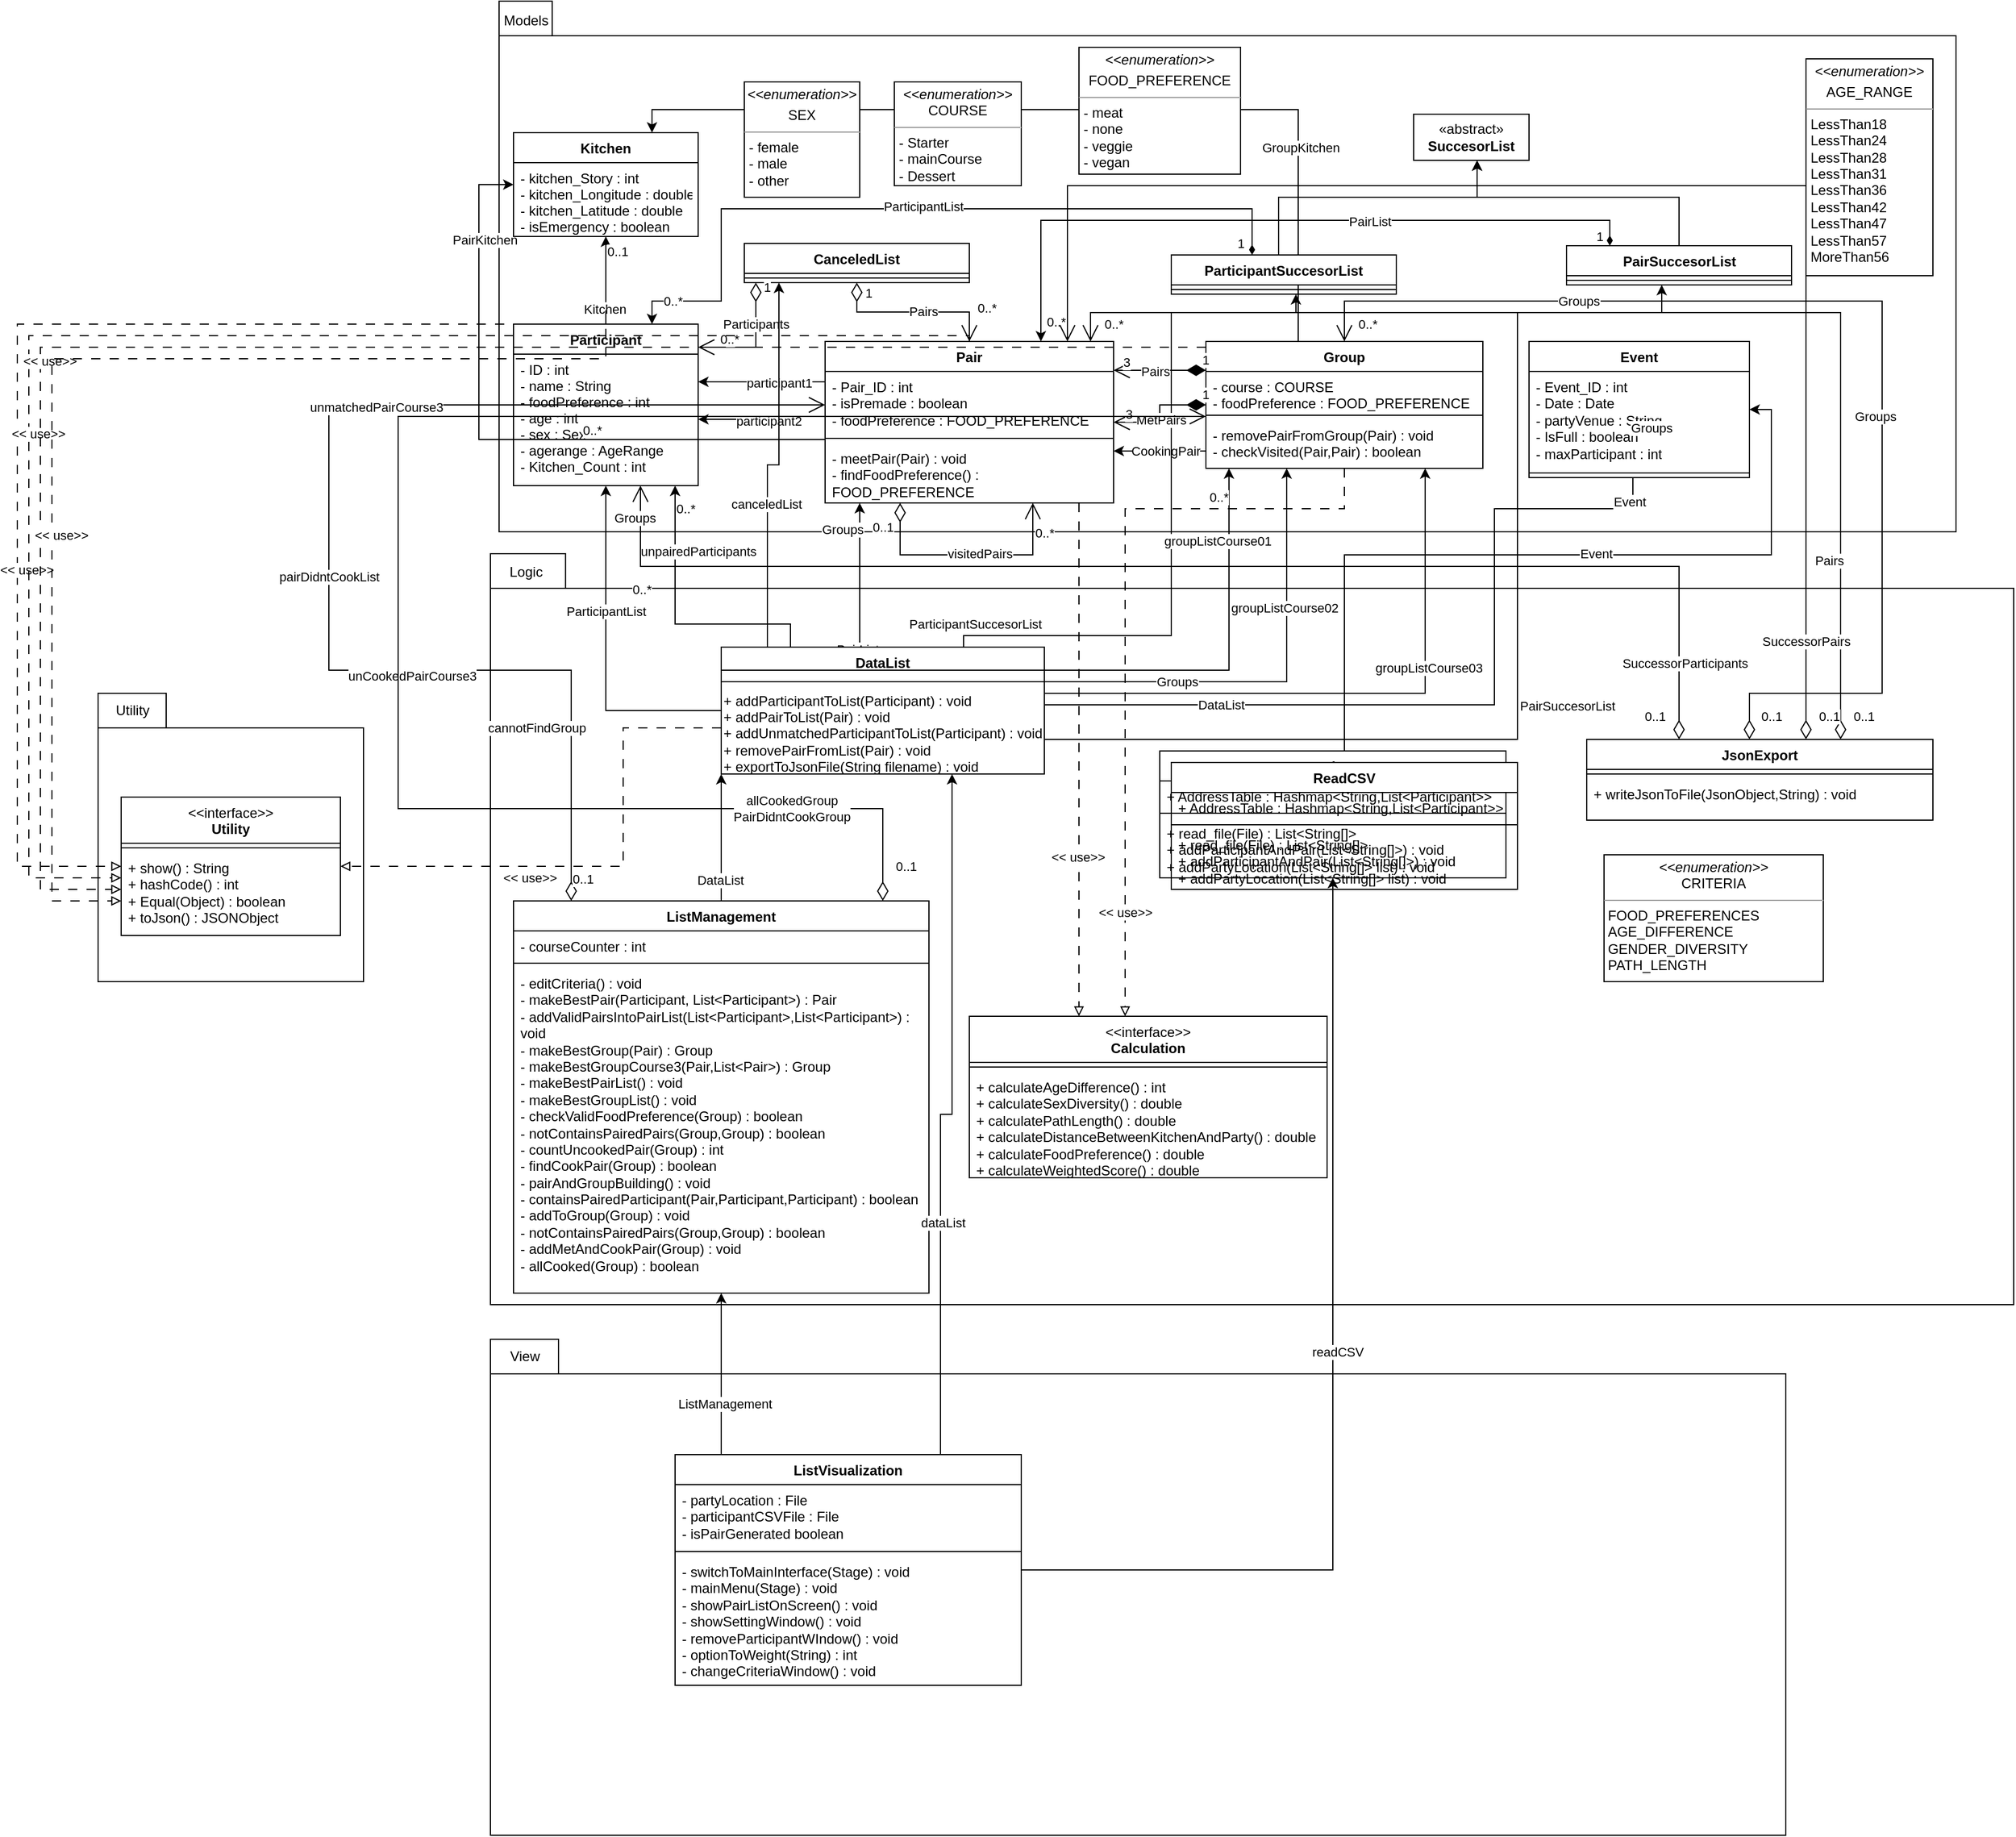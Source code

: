 <mxfile version="21.5.2" type="device">
  <diagram name="Page-1" id="86kGKsYgO495ie1x49M2">
    <mxGraphModel dx="3927" dy="2567" grid="1" gridSize="10" guides="1" tooltips="1" connect="1" arrows="1" fold="1" page="1" pageScale="1" pageWidth="850" pageHeight="1100" math="0" shadow="0">
      <root>
        <mxCell id="0" />
        <mxCell id="1" parent="0" />
        <mxCell id="Xu3pypZPAqOBUNZXEyIU-3" value="" style="shape=folder;fontStyle=1;spacingTop=10;tabWidth=59;tabHeight=30;tabPosition=left;html=1;whiteSpace=wrap;" vertex="1" parent="1">
          <mxGeometry x="-290" y="-270" width="230" height="250" as="geometry" />
        </mxCell>
        <mxCell id="tgPBSSRWqkqk4DsDawLG-85" value="" style="shape=folder;fontStyle=1;spacingTop=10;tabWidth=59;tabHeight=30;tabPosition=left;html=1;whiteSpace=wrap;" parent="1" vertex="1">
          <mxGeometry x="50" y="-391" width="1320" height="651" as="geometry" />
        </mxCell>
        <mxCell id="tgPBSSRWqkqk4DsDawLG-37" value="" style="shape=folder;fontStyle=1;spacingTop=10;tabWidth=40;tabHeight=30;tabPosition=left;html=1;whiteSpace=wrap;" parent="1" vertex="1">
          <mxGeometry x="57.5" y="-870" width="1262.5" height="460" as="geometry" />
        </mxCell>
        <mxCell id="tgPBSSRWqkqk4DsDawLG-45" style="edgeStyle=orthogonalEdgeStyle;rounded=0;orthogonalLoop=1;jettySize=auto;html=1;" parent="1" source="tgPBSSRWqkqk4DsDawLG-4" target="tgPBSSRWqkqk4DsDawLG-14" edge="1">
          <mxGeometry relative="1" as="geometry">
            <Array as="points">
              <mxPoint x="150" y="-610" />
              <mxPoint x="150" y="-610" />
            </Array>
          </mxGeometry>
        </mxCell>
        <mxCell id="tgPBSSRWqkqk4DsDawLG-46" value="Kitchen" style="edgeLabel;html=1;align=center;verticalAlign=middle;resizable=0;points=[];" parent="tgPBSSRWqkqk4DsDawLG-45" vertex="1" connectable="0">
          <mxGeometry x="-0.66" y="1" relative="1" as="geometry">
            <mxPoint as="offset" />
          </mxGeometry>
        </mxCell>
        <mxCell id="tgPBSSRWqkqk4DsDawLG-47" value="0..1" style="edgeLabel;html=1;align=center;verticalAlign=middle;resizable=0;points=[];" parent="tgPBSSRWqkqk4DsDawLG-45" vertex="1" connectable="0">
          <mxGeometry x="0.676" relative="1" as="geometry">
            <mxPoint x="10" as="offset" />
          </mxGeometry>
        </mxCell>
        <mxCell id="tgPBSSRWqkqk4DsDawLG-4" value="Participant" style="swimlane;fontStyle=1;align=center;verticalAlign=top;childLayout=stackLayout;horizontal=1;startSize=26;horizontalStack=0;resizeParent=1;resizeLast=0;collapsible=1;marginBottom=0;rounded=0;shadow=0;strokeWidth=1;" parent="1" vertex="1">
          <mxGeometry x="70" y="-590" width="160" height="140" as="geometry">
            <mxRectangle x="550" y="140" width="160" height="26" as="alternateBounds" />
          </mxGeometry>
        </mxCell>
        <mxCell id="tgPBSSRWqkqk4DsDawLG-5" value="- ID : int&#xa;- name : String&#xa;- foodPreference : int&#xa;- age : int&#xa;- sex : Sex&#xa;- agerange : AgeRange&#xa;- Kitchen_Count : int" style="text;align=left;verticalAlign=top;spacingLeft=4;spacingRight=4;overflow=hidden;rotatable=0;points=[[0,0.5],[1,0.5]];portConstraint=eastwest;" parent="tgPBSSRWqkqk4DsDawLG-4" vertex="1">
          <mxGeometry y="26" width="160" height="114" as="geometry" />
        </mxCell>
        <mxCell id="tgPBSSRWqkqk4DsDawLG-39" style="edgeStyle=orthogonalEdgeStyle;rounded=0;orthogonalLoop=1;jettySize=auto;html=1;" parent="1" target="tgPBSSRWqkqk4DsDawLG-4" edge="1">
          <mxGeometry relative="1" as="geometry">
            <mxPoint x="340" y="-560" as="sourcePoint" />
            <Array as="points">
              <mxPoint x="340" y="-540" />
            </Array>
          </mxGeometry>
        </mxCell>
        <mxCell id="tgPBSSRWqkqk4DsDawLG-40" value="participant1" style="edgeLabel;html=1;align=center;verticalAlign=middle;resizable=0;points=[];" parent="tgPBSSRWqkqk4DsDawLG-39" vertex="1" connectable="0">
          <mxGeometry x="-0.078" y="1" relative="1" as="geometry">
            <mxPoint as="offset" />
          </mxGeometry>
        </mxCell>
        <mxCell id="Xu3pypZPAqOBUNZXEyIU-55" style="edgeStyle=orthogonalEdgeStyle;rounded=0;orthogonalLoop=1;jettySize=auto;html=1;" edge="1" parent="1" source="tgPBSSRWqkqk4DsDawLG-6" target="tgPBSSRWqkqk4DsDawLG-14">
          <mxGeometry relative="1" as="geometry">
            <Array as="points">
              <mxPoint x="40" y="-490" />
              <mxPoint x="40" y="-711" />
            </Array>
          </mxGeometry>
        </mxCell>
        <mxCell id="Xu3pypZPAqOBUNZXEyIU-56" value="PairKitchen" style="edgeLabel;html=1;align=center;verticalAlign=middle;resizable=0;points=[];" vertex="1" connectable="0" parent="Xu3pypZPAqOBUNZXEyIU-55">
          <mxGeometry x="0.717" y="-5" relative="1" as="geometry">
            <mxPoint as="offset" />
          </mxGeometry>
        </mxCell>
        <mxCell id="tgPBSSRWqkqk4DsDawLG-6" value="Pair" style="swimlane;fontStyle=1;align=center;verticalAlign=top;childLayout=stackLayout;horizontal=1;startSize=26;horizontalStack=0;resizeParent=1;resizeParentMax=0;resizeLast=0;collapsible=1;marginBottom=0;whiteSpace=wrap;html=1;" parent="1" vertex="1">
          <mxGeometry x="340" y="-575" width="250" height="140" as="geometry" />
        </mxCell>
        <mxCell id="tgPBSSRWqkqk4DsDawLG-7" value="- Pair_ID : int&lt;br&gt;&lt;div&gt;- isPremade : boolean&lt;/div&gt;&lt;div&gt;- foodPreference : FOOD_PREFERENCE&lt;/div&gt;&lt;div&gt;&lt;br&gt;&lt;/div&gt;" style="text;strokeColor=none;fillColor=none;align=left;verticalAlign=top;spacingLeft=4;spacingRight=4;overflow=hidden;rotatable=0;points=[[0,0.5],[1,0.5]];portConstraint=eastwest;whiteSpace=wrap;html=1;" parent="tgPBSSRWqkqk4DsDawLG-6" vertex="1">
          <mxGeometry y="26" width="250" height="54" as="geometry" />
        </mxCell>
        <mxCell id="tgPBSSRWqkqk4DsDawLG-8" value="" style="line;strokeWidth=1;fillColor=none;align=left;verticalAlign=middle;spacingTop=-1;spacingLeft=3;spacingRight=3;rotatable=0;labelPosition=right;points=[];portConstraint=eastwest;strokeColor=inherit;" parent="tgPBSSRWqkqk4DsDawLG-6" vertex="1">
          <mxGeometry y="80" width="250" height="8" as="geometry" />
        </mxCell>
        <mxCell id="tgPBSSRWqkqk4DsDawLG-9" value="- meetPair(Pair) : void&amp;nbsp;&lt;br&gt;- findFoodPreference() : FOOD_PREFERENCE" style="text;strokeColor=none;fillColor=none;align=left;verticalAlign=top;spacingLeft=4;spacingRight=4;overflow=hidden;rotatable=0;points=[[0,0.5],[1,0.5]];portConstraint=eastwest;whiteSpace=wrap;html=1;" parent="tgPBSSRWqkqk4DsDawLG-6" vertex="1">
          <mxGeometry y="88" width="250" height="52" as="geometry" />
        </mxCell>
        <mxCell id="tgPBSSRWqkqk4DsDawLG-51" style="edgeStyle=orthogonalEdgeStyle;rounded=0;orthogonalLoop=1;jettySize=auto;html=1;" parent="1" source="tgPBSSRWqkqk4DsDawLG-10" target="tgPBSSRWqkqk4DsDawLG-6" edge="1">
          <mxGeometry relative="1" as="geometry">
            <Array as="points">
              <mxPoint x="630" y="-480" />
              <mxPoint x="630" y="-480" />
            </Array>
          </mxGeometry>
        </mxCell>
        <mxCell id="tgPBSSRWqkqk4DsDawLG-52" value="CookingPair" style="edgeLabel;html=1;align=center;verticalAlign=middle;resizable=0;points=[];" parent="tgPBSSRWqkqk4DsDawLG-51" vertex="1" connectable="0">
          <mxGeometry x="-0.27" relative="1" as="geometry">
            <mxPoint x="-6" as="offset" />
          </mxGeometry>
        </mxCell>
        <mxCell id="Xu3pypZPAqOBUNZXEyIU-53" style="edgeStyle=orthogonalEdgeStyle;rounded=0;orthogonalLoop=1;jettySize=auto;html=1;entryX=0.75;entryY=0;entryDx=0;entryDy=0;" edge="1" parent="1" source="tgPBSSRWqkqk4DsDawLG-10" target="tgPBSSRWqkqk4DsDawLG-14">
          <mxGeometry relative="1" as="geometry">
            <Array as="points">
              <mxPoint x="750" y="-776" />
              <mxPoint x="190" y="-776" />
            </Array>
          </mxGeometry>
        </mxCell>
        <mxCell id="Xu3pypZPAqOBUNZXEyIU-54" value="&lt;div&gt;GroupKitchen&lt;/div&gt;" style="edgeLabel;html=1;align=center;verticalAlign=middle;resizable=0;points=[];" vertex="1" connectable="0" parent="Xu3pypZPAqOBUNZXEyIU-53">
          <mxGeometry x="-0.57" y="-2" relative="1" as="geometry">
            <mxPoint as="offset" />
          </mxGeometry>
        </mxCell>
        <mxCell id="tgPBSSRWqkqk4DsDawLG-10" value="Group" style="swimlane;fontStyle=1;align=center;verticalAlign=top;childLayout=stackLayout;horizontal=1;startSize=26;horizontalStack=0;resizeParent=1;resizeParentMax=0;resizeLast=0;collapsible=1;marginBottom=0;whiteSpace=wrap;html=1;" parent="1" vertex="1">
          <mxGeometry x="670" y="-575" width="240" height="110" as="geometry" />
        </mxCell>
        <mxCell id="tgPBSSRWqkqk4DsDawLG-11" value="&lt;div&gt;- course : COURSE&lt;/div&gt;&lt;div&gt;- foodPreference : FOOD_PREFERENCE&lt;br&gt;&lt;/div&gt;&lt;div&gt;&lt;br&gt;&lt;/div&gt;" style="text;strokeColor=none;fillColor=none;align=left;verticalAlign=top;spacingLeft=4;spacingRight=4;overflow=hidden;rotatable=0;points=[[0,0.5],[1,0.5]];portConstraint=eastwest;whiteSpace=wrap;html=1;" parent="tgPBSSRWqkqk4DsDawLG-10" vertex="1">
          <mxGeometry y="26" width="240" height="34" as="geometry" />
        </mxCell>
        <mxCell id="tgPBSSRWqkqk4DsDawLG-12" value="" style="line;strokeWidth=1;fillColor=none;align=left;verticalAlign=middle;spacingTop=-1;spacingLeft=3;spacingRight=3;rotatable=0;labelPosition=right;points=[];portConstraint=eastwest;strokeColor=inherit;" parent="tgPBSSRWqkqk4DsDawLG-10" vertex="1">
          <mxGeometry y="60" width="240" height="8" as="geometry" />
        </mxCell>
        <mxCell id="tgPBSSRWqkqk4DsDawLG-13" value="- removePairFromGroup(Pair) : void&lt;br&gt;&lt;div&gt;- checkVisited(Pair,Pair) : boolean&lt;/div&gt;" style="text;strokeColor=none;fillColor=none;align=left;verticalAlign=top;spacingLeft=4;spacingRight=4;overflow=hidden;rotatable=0;points=[[0,0.5],[1,0.5]];portConstraint=eastwest;whiteSpace=wrap;html=1;" parent="tgPBSSRWqkqk4DsDawLG-10" vertex="1">
          <mxGeometry y="68" width="240" height="42" as="geometry" />
        </mxCell>
        <mxCell id="tgPBSSRWqkqk4DsDawLG-14" value="Kitchen" style="swimlane;fontStyle=1;align=center;verticalAlign=top;childLayout=stackLayout;horizontal=1;startSize=26;horizontalStack=0;resizeParent=1;resizeLast=0;collapsible=1;marginBottom=0;rounded=0;shadow=0;strokeWidth=1;" parent="1" vertex="1">
          <mxGeometry x="70" y="-756" width="160" height="90" as="geometry">
            <mxRectangle x="550" y="140" width="160" height="26" as="alternateBounds" />
          </mxGeometry>
        </mxCell>
        <mxCell id="tgPBSSRWqkqk4DsDawLG-15" value="- kitchen_Story : int&#xa;- kitchen_Longitude : double&#xa;- kitchen_Latitude : double&#xa;- isEmergency : boolean&#xa;" style="text;align=left;verticalAlign=top;spacingLeft=4;spacingRight=4;overflow=hidden;rotatable=0;points=[[0,0.5],[1,0.5]];portConstraint=eastwest;" parent="tgPBSSRWqkqk4DsDawLG-14" vertex="1">
          <mxGeometry y="26" width="160" height="64" as="geometry" />
        </mxCell>
        <mxCell id="tgPBSSRWqkqk4DsDawLG-23" value="CanceledList" style="swimlane;fontStyle=1;align=center;verticalAlign=top;childLayout=stackLayout;horizontal=1;startSize=26;horizontalStack=0;resizeParent=1;resizeParentMax=0;resizeLast=0;collapsible=1;marginBottom=0;whiteSpace=wrap;html=1;" parent="1" vertex="1">
          <mxGeometry x="270" y="-660.0" width="195" height="34" as="geometry" />
        </mxCell>
        <mxCell id="tgPBSSRWqkqk4DsDawLG-24" value="" style="line;strokeWidth=1;fillColor=none;align=left;verticalAlign=middle;spacingTop=-1;spacingLeft=3;spacingRight=3;rotatable=0;labelPosition=right;points=[];portConstraint=eastwest;strokeColor=inherit;" parent="tgPBSSRWqkqk4DsDawLG-23" vertex="1">
          <mxGeometry y="26" width="195" height="8" as="geometry" />
        </mxCell>
        <mxCell id="tgPBSSRWqkqk4DsDawLG-81" style="edgeStyle=orthogonalEdgeStyle;rounded=0;orthogonalLoop=1;jettySize=auto;html=1;" parent="1" source="tgPBSSRWqkqk4DsDawLG-87" target="tgPBSSRWqkqk4DsDawLG-20" edge="1">
          <mxGeometry relative="1" as="geometry">
            <Array as="points">
              <mxPoint x="460" y="-320" />
              <mxPoint x="640" y="-320" />
              <mxPoint x="640" y="-600" />
              <mxPoint x="748" y="-600" />
            </Array>
          </mxGeometry>
        </mxCell>
        <mxCell id="tgPBSSRWqkqk4DsDawLG-83" value="ParticipantSuccesorList" style="edgeLabel;html=1;align=center;verticalAlign=middle;resizable=0;points=[];" parent="tgPBSSRWqkqk4DsDawLG-81" vertex="1" connectable="0">
          <mxGeometry x="-0.013" y="3" relative="1" as="geometry">
            <mxPoint x="-167" y="93" as="offset" />
          </mxGeometry>
        </mxCell>
        <mxCell id="tgPBSSRWqkqk4DsDawLG-98" style="edgeStyle=orthogonalEdgeStyle;rounded=0;orthogonalLoop=1;jettySize=auto;html=1;endArrow=none;endFill=0;" parent="1" source="tgPBSSRWqkqk4DsDawLG-29" target="tgPBSSRWqkqk4DsDawLG-87" edge="1">
          <mxGeometry relative="1" as="geometry">
            <mxPoint x="920" y="-450" as="sourcePoint" />
            <Array as="points">
              <mxPoint x="1040" y="-430" />
              <mxPoint x="920" y="-430" />
              <mxPoint x="920" y="-260" />
              <mxPoint x="450" y="-260" />
            </Array>
          </mxGeometry>
        </mxCell>
        <mxCell id="tgPBSSRWqkqk4DsDawLG-103" value="DataList" style="edgeLabel;html=1;align=center;verticalAlign=middle;resizable=0;points=[];" parent="tgPBSSRWqkqk4DsDawLG-98" vertex="1" connectable="0">
          <mxGeometry x="-0.724" y="4" relative="1" as="geometry">
            <mxPoint x="-287" y="166" as="offset" />
          </mxGeometry>
        </mxCell>
        <mxCell id="tgPBSSRWqkqk4DsDawLG-131" value="Event" style="edgeLabel;html=1;align=center;verticalAlign=middle;resizable=0;points=[];" parent="tgPBSSRWqkqk4DsDawLG-98" vertex="1" connectable="0">
          <mxGeometry x="-0.96" y="-3" relative="1" as="geometry">
            <mxPoint y="7" as="offset" />
          </mxGeometry>
        </mxCell>
        <mxCell id="tgPBSSRWqkqk4DsDawLG-29" value="Event" style="swimlane;fontStyle=1;align=center;verticalAlign=top;childLayout=stackLayout;horizontal=1;startSize=26;horizontalStack=0;resizeParent=1;resizeParentMax=0;resizeLast=0;collapsible=1;marginBottom=0;whiteSpace=wrap;html=1;" parent="1" vertex="1">
          <mxGeometry x="950" y="-575" width="191" height="118" as="geometry" />
        </mxCell>
        <mxCell id="tgPBSSRWqkqk4DsDawLG-30" value="- Event_ID : int&lt;br&gt;- Date : Date&lt;br&gt;- partyVenue : String &lt;br&gt;&lt;div&gt;- IsFull : boolean &lt;br&gt;&lt;/div&gt;&lt;div&gt;- maxParticipant : int&lt;br&gt;&lt;/div&gt;" style="text;strokeColor=none;fillColor=none;align=left;verticalAlign=top;spacingLeft=4;spacingRight=4;overflow=hidden;rotatable=0;points=[[0,0.5],[1,0.5]];portConstraint=eastwest;whiteSpace=wrap;html=1;" parent="tgPBSSRWqkqk4DsDawLG-29" vertex="1">
          <mxGeometry y="26" width="191" height="84" as="geometry" />
        </mxCell>
        <mxCell id="tgPBSSRWqkqk4DsDawLG-31" value="" style="line;strokeWidth=1;fillColor=none;align=left;verticalAlign=middle;spacingTop=-1;spacingLeft=3;spacingRight=3;rotatable=0;labelPosition=right;points=[];portConstraint=eastwest;strokeColor=inherit;" parent="tgPBSSRWqkqk4DsDawLG-29" vertex="1">
          <mxGeometry y="110" width="191" height="8" as="geometry" />
        </mxCell>
        <mxCell id="tgPBSSRWqkqk4DsDawLG-32" value="&lt;p style=&quot;margin:0px;margin-top:4px;text-align:center;&quot;&gt;&lt;i&gt;&amp;lt;&amp;lt;enumeration&amp;gt;&amp;gt;&lt;/i&gt;&lt;br&gt;&lt;/p&gt;&lt;p style=&quot;margin:0px;margin-top:4px;text-align:center;&quot;&gt;SEX&lt;br&gt;&lt;/p&gt;&lt;hr size=&quot;1&quot;&gt;&lt;p style=&quot;margin:0px;margin-left:4px;&quot;&gt;- female&lt;/p&gt;&lt;p style=&quot;margin:0px;margin-left:4px;&quot;&gt;- male&lt;/p&gt;&lt;p style=&quot;margin:0px;margin-left:4px;&quot;&gt;- other&lt;/p&gt;" style="verticalAlign=top;align=left;overflow=fill;fontSize=12;fontFamily=Helvetica;html=1;whiteSpace=wrap;" parent="1" vertex="1">
          <mxGeometry x="270" y="-800" width="100" height="100" as="geometry" />
        </mxCell>
        <mxCell id="tgPBSSRWqkqk4DsDawLG-33" value="&lt;p style=&quot;margin:0px;margin-top:4px;text-align:center;&quot;&gt;&lt;i&gt;&amp;lt;&amp;lt;enumeration&amp;gt;&amp;gt;&lt;/i&gt;&lt;br&gt;&lt;/p&gt;&lt;p style=&quot;margin:0px;margin-top:4px;text-align:center;&quot;&gt;AGE_RANGE&lt;/p&gt;&lt;hr size=&quot;1&quot;&gt;&lt;p style=&quot;margin:0px;margin-left:4px;&quot;&gt;LessThan18&lt;/p&gt;&lt;p style=&quot;margin:0px;margin-left:4px;&quot;&gt;LessThan24&lt;/p&gt;&lt;p style=&quot;margin:0px;margin-left:4px;&quot;&gt;LessThan28&lt;/p&gt;&lt;p style=&quot;margin:0px;margin-left:4px;&quot;&gt;LessThan31&lt;/p&gt;&lt;p style=&quot;margin:0px;margin-left:4px;&quot;&gt;LessThan36&lt;/p&gt;&lt;p style=&quot;margin:0px;margin-left:4px;&quot;&gt;LessThan42&lt;/p&gt;&lt;p style=&quot;margin:0px;margin-left:4px;&quot;&gt;LessThan47&lt;/p&gt;&lt;p style=&quot;margin:0px;margin-left:4px;&quot;&gt;LessThan57&lt;/p&gt;&lt;p style=&quot;margin:0px;margin-left:4px;&quot;&gt;MoreThan56&lt;br&gt;&lt;/p&gt;" style="verticalAlign=top;align=left;overflow=fill;fontSize=12;fontFamily=Helvetica;html=1;whiteSpace=wrap;" parent="1" vertex="1">
          <mxGeometry x="1190" y="-820" width="110" height="188" as="geometry" />
        </mxCell>
        <mxCell id="tgPBSSRWqkqk4DsDawLG-34" value="&lt;p style=&quot;margin:0px;margin-top:4px;text-align:center;&quot;&gt;&lt;i&gt;&amp;lt;&amp;lt;enumeration&amp;gt;&amp;gt;&lt;/i&gt;&lt;br&gt;COURSE&lt;br&gt;&lt;/p&gt;&lt;hr size=&quot;1&quot;&gt;&lt;p style=&quot;margin:0px;margin-left:4px;&quot;&gt;- Starter&lt;br&gt;&lt;/p&gt;&lt;p style=&quot;margin:0px;margin-left:4px;&quot;&gt;- mainCourse&lt;br&gt;&lt;/p&gt;&lt;p style=&quot;margin:0px;margin-left:4px;&quot;&gt;- Dessert&lt;/p&gt;" style="verticalAlign=top;align=left;overflow=fill;fontSize=12;fontFamily=Helvetica;html=1;whiteSpace=wrap;" parent="1" vertex="1">
          <mxGeometry x="400" y="-800" width="110" height="90" as="geometry" />
        </mxCell>
        <mxCell id="tgPBSSRWqkqk4DsDawLG-36" value="&lt;p style=&quot;margin:0px;margin-top:4px;text-align:center;&quot;&gt;&lt;i&gt;&amp;lt;&amp;lt;enumeration&amp;gt;&amp;gt;&lt;/i&gt;&lt;br&gt;CRITERIA&lt;br&gt;&lt;/p&gt;&lt;hr size=&quot;1&quot;&gt;&lt;div&gt;&amp;nbsp;FOOD_PREFERENCES&lt;br&gt;&lt;/div&gt;&lt;div&gt;&amp;nbsp;AGE_DIFFERENCE&lt;/div&gt;&lt;div&gt;&amp;nbsp;GENDER_DIVERSITY&lt;/div&gt;&lt;div&gt;&amp;nbsp;PATH_LENGTH&lt;br&gt;&lt;/div&gt;" style="verticalAlign=top;align=left;overflow=fill;fontSize=12;fontFamily=Helvetica;html=1;whiteSpace=wrap;" parent="1" vertex="1">
          <mxGeometry x="1015" y="-130" width="190" height="110" as="geometry" />
        </mxCell>
        <mxCell id="tgPBSSRWqkqk4DsDawLG-38" value="Models" style="text;html=1;strokeColor=none;fillColor=none;align=center;verticalAlign=middle;whiteSpace=wrap;rounded=0;" parent="1" vertex="1">
          <mxGeometry x="51" y="-868" width="60" height="30" as="geometry" />
        </mxCell>
        <mxCell id="tgPBSSRWqkqk4DsDawLG-41" style="edgeStyle=orthogonalEdgeStyle;rounded=0;orthogonalLoop=1;jettySize=auto;html=1;" parent="1" source="tgPBSSRWqkqk4DsDawLG-6" edge="1">
          <mxGeometry relative="1" as="geometry">
            <mxPoint x="425" y="-507.5" as="sourcePoint" />
            <mxPoint x="230" y="-507.5" as="targetPoint" />
            <Array as="points">
              <mxPoint x="305" y="-510" />
              <mxPoint x="305" y="-507" />
            </Array>
          </mxGeometry>
        </mxCell>
        <mxCell id="tgPBSSRWqkqk4DsDawLG-42" value="participant2" style="edgeLabel;html=1;align=center;verticalAlign=middle;resizable=0;points=[];" parent="tgPBSSRWqkqk4DsDawLG-41" vertex="1" connectable="0">
          <mxGeometry x="-0.078" y="1" relative="1" as="geometry">
            <mxPoint as="offset" />
          </mxGeometry>
        </mxCell>
        <mxCell id="tgPBSSRWqkqk4DsDawLG-55" value="" style="endArrow=open;html=1;endSize=12;startArrow=diamondThin;startSize=14;startFill=0;edgeStyle=orthogonalEdgeStyle;align=left;verticalAlign=bottom;rounded=0;" parent="1" source="tgPBSSRWqkqk4DsDawLG-6" target="tgPBSSRWqkqk4DsDawLG-6" edge="1">
          <mxGeometry x="-0.789" y="-10" relative="1" as="geometry">
            <mxPoint x="480" y="-506.85" as="sourcePoint" />
            <mxPoint x="560" y="-459.85" as="targetPoint" />
            <Array as="points">
              <mxPoint x="405" y="-390" />
              <mxPoint x="520" y="-390" />
            </Array>
            <mxPoint as="offset" />
          </mxGeometry>
        </mxCell>
        <mxCell id="tgPBSSRWqkqk4DsDawLG-56" value="visitedPairs" style="edgeLabel;html=1;align=center;verticalAlign=middle;resizable=0;points=[];" parent="tgPBSSRWqkqk4DsDawLG-55" vertex="1" connectable="0">
          <mxGeometry x="0.361" y="1" relative="1" as="geometry">
            <mxPoint x="-26" as="offset" />
          </mxGeometry>
        </mxCell>
        <mxCell id="tgPBSSRWqkqk4DsDawLG-57" value="0..1" style="edgeLabel;html=1;align=center;verticalAlign=middle;resizable=0;points=[];" parent="tgPBSSRWqkqk4DsDawLG-55" vertex="1" connectable="0">
          <mxGeometry x="-0.689" y="-1" relative="1" as="geometry">
            <mxPoint x="-14" y="-11" as="offset" />
          </mxGeometry>
        </mxCell>
        <mxCell id="tgPBSSRWqkqk4DsDawLG-58" value="0..*" style="edgeLabel;html=1;align=center;verticalAlign=middle;resizable=0;points=[];" parent="tgPBSSRWqkqk4DsDawLG-55" vertex="1" connectable="0">
          <mxGeometry x="0.751" y="-1" relative="1" as="geometry">
            <mxPoint x="9" as="offset" />
          </mxGeometry>
        </mxCell>
        <mxCell id="tgPBSSRWqkqk4DsDawLG-62" value="1" style="endArrow=open;html=1;endSize=12;startArrow=diamondThin;startSize=14;startFill=1;edgeStyle=orthogonalEdgeStyle;align=left;verticalAlign=bottom;rounded=0;" parent="1" source="tgPBSSRWqkqk4DsDawLG-10" target="tgPBSSRWqkqk4DsDawLG-6" edge="1">
          <mxGeometry x="-0.879" relative="1" as="geometry">
            <mxPoint x="720" y="-534" as="sourcePoint" />
            <mxPoint x="555" y="-534" as="targetPoint" />
            <Array as="points">
              <mxPoint x="650" y="-550" />
              <mxPoint x="650" y="-550" />
            </Array>
            <mxPoint as="offset" />
          </mxGeometry>
        </mxCell>
        <mxCell id="tgPBSSRWqkqk4DsDawLG-63" value="Pairs" style="edgeLabel;html=1;align=center;verticalAlign=middle;resizable=0;points=[];" parent="tgPBSSRWqkqk4DsDawLG-62" vertex="1" connectable="0">
          <mxGeometry x="0.115" y="1" relative="1" as="geometry">
            <mxPoint as="offset" />
          </mxGeometry>
        </mxCell>
        <mxCell id="tgPBSSRWqkqk4DsDawLG-64" value="3" style="edgeLabel;html=1;align=center;verticalAlign=middle;resizable=0;points=[];" parent="tgPBSSRWqkqk4DsDawLG-62" vertex="1" connectable="0">
          <mxGeometry x="0.733" y="2" relative="1" as="geometry">
            <mxPoint y="-9" as="offset" />
          </mxGeometry>
        </mxCell>
        <mxCell id="tgPBSSRWqkqk4DsDawLG-67" value="" style="group" parent="1" vertex="1" connectable="0">
          <mxGeometry x="880" y="-710" width="460" height="124" as="geometry" />
        </mxCell>
        <mxCell id="tgPBSSRWqkqk4DsDawLG-18" value="PairSuccesorList" style="swimlane;fontStyle=1;align=center;verticalAlign=top;childLayout=stackLayout;horizontal=1;startSize=26;horizontalStack=0;resizeParent=1;resizeParentMax=0;resizeLast=0;collapsible=1;marginBottom=0;whiteSpace=wrap;html=1;" parent="tgPBSSRWqkqk4DsDawLG-67" vertex="1">
          <mxGeometry x="102.5" y="52" width="195" height="34" as="geometry" />
        </mxCell>
        <mxCell id="tgPBSSRWqkqk4DsDawLG-19" value="" style="line;strokeWidth=1;fillColor=none;align=left;verticalAlign=middle;spacingTop=-1;spacingLeft=3;spacingRight=3;rotatable=0;labelPosition=right;points=[];portConstraint=eastwest;strokeColor=inherit;" parent="tgPBSSRWqkqk4DsDawLG-18" vertex="1">
          <mxGeometry y="26" width="195" height="8" as="geometry" />
        </mxCell>
        <mxCell id="tgPBSSRWqkqk4DsDawLG-68" value="1" style="endArrow=open;html=1;endSize=12;startArrow=diamondThin;startSize=14;startFill=0;edgeStyle=orthogonalEdgeStyle;align=left;verticalAlign=bottom;rounded=0;" parent="1" source="tgPBSSRWqkqk4DsDawLG-23" target="tgPBSSRWqkqk4DsDawLG-6" edge="1">
          <mxGeometry x="-0.765" y="5" relative="1" as="geometry">
            <mxPoint x="460" y="-620" as="sourcePoint" />
            <mxPoint x="300" y="-620" as="targetPoint" />
            <Array as="points" />
            <mxPoint as="offset" />
          </mxGeometry>
        </mxCell>
        <mxCell id="tgPBSSRWqkqk4DsDawLG-69" value="Pairs" style="edgeLabel;html=1;align=center;verticalAlign=middle;resizable=0;points=[];" parent="tgPBSSRWqkqk4DsDawLG-68" vertex="1" connectable="0">
          <mxGeometry x="0.115" y="1" relative="1" as="geometry">
            <mxPoint as="offset" />
          </mxGeometry>
        </mxCell>
        <mxCell id="tgPBSSRWqkqk4DsDawLG-70" value="0..*" style="edgeLabel;html=1;align=center;verticalAlign=middle;resizable=0;points=[];" parent="tgPBSSRWqkqk4DsDawLG-68" vertex="1" connectable="0">
          <mxGeometry x="0.733" y="2" relative="1" as="geometry">
            <mxPoint x="13" y="-9" as="offset" />
          </mxGeometry>
        </mxCell>
        <mxCell id="tgPBSSRWqkqk4DsDawLG-72" value="1" style="endArrow=open;html=1;endSize=12;startArrow=diamondThin;startSize=14;startFill=0;edgeStyle=orthogonalEdgeStyle;align=left;verticalAlign=bottom;rounded=0;" parent="1" source="tgPBSSRWqkqk4DsDawLG-23" target="tgPBSSRWqkqk4DsDawLG-4" edge="1">
          <mxGeometry x="-0.765" y="5" relative="1" as="geometry">
            <mxPoint x="415" y="-684" as="sourcePoint" />
            <mxPoint x="415" y="-565" as="targetPoint" />
            <Array as="points">
              <mxPoint x="405" y="-660" />
              <mxPoint x="280" y="-660" />
              <mxPoint x="280" y="-570" />
            </Array>
            <mxPoint as="offset" />
          </mxGeometry>
        </mxCell>
        <mxCell id="tgPBSSRWqkqk4DsDawLG-73" value="Participants" style="edgeLabel;html=1;align=center;verticalAlign=middle;resizable=0;points=[];" parent="tgPBSSRWqkqk4DsDawLG-72" vertex="1" connectable="0">
          <mxGeometry x="0.115" y="1" relative="1" as="geometry">
            <mxPoint x="3" y="-21" as="offset" />
          </mxGeometry>
        </mxCell>
        <mxCell id="tgPBSSRWqkqk4DsDawLG-74" value="0..*" style="edgeLabel;html=1;align=center;verticalAlign=middle;resizable=0;points=[];" parent="tgPBSSRWqkqk4DsDawLG-72" vertex="1" connectable="0">
          <mxGeometry x="0.733" y="2" relative="1" as="geometry">
            <mxPoint x="13" y="-9" as="offset" />
          </mxGeometry>
        </mxCell>
        <mxCell id="Bya615chVCOIR74EOYoo-1" value="1" style="edgeStyle=orthogonalEdgeStyle;rounded=0;orthogonalLoop=1;jettySize=auto;html=1;entryX=0.75;entryY=0;entryDx=0;entryDy=0;startArrow=diamondThin;startFill=1;" parent="1" source="tgPBSSRWqkqk4DsDawLG-20" target="tgPBSSRWqkqk4DsDawLG-4" edge="1">
          <mxGeometry x="0.008" relative="1" as="geometry">
            <Array as="points">
              <mxPoint x="710" y="-690" />
              <mxPoint x="250" y="-690" />
              <mxPoint x="250" y="-610" />
              <mxPoint x="190" y="-610" />
            </Array>
            <mxPoint as="offset" />
          </mxGeometry>
        </mxCell>
        <mxCell id="Bya615chVCOIR74EOYoo-2" value="1" style="edgeLabel;html=1;align=center;verticalAlign=middle;resizable=0;points=[];" parent="Bya615chVCOIR74EOYoo-1" vertex="1" connectable="0">
          <mxGeometry x="-0.936" y="1" relative="1" as="geometry">
            <mxPoint x="-9" y="11" as="offset" />
          </mxGeometry>
        </mxCell>
        <mxCell id="Bya615chVCOIR74EOYoo-3" value="0..*" style="edgeLabel;html=1;align=center;verticalAlign=middle;resizable=0;points=[];" parent="Bya615chVCOIR74EOYoo-1" vertex="1" connectable="0">
          <mxGeometry x="0.886" relative="1" as="geometry">
            <mxPoint as="offset" />
          </mxGeometry>
        </mxCell>
        <mxCell id="Bya615chVCOIR74EOYoo-4" value="ParticipantList" style="edgeLabel;html=1;align=center;verticalAlign=middle;resizable=0;points=[];" parent="Bya615chVCOIR74EOYoo-1" vertex="1" connectable="0">
          <mxGeometry x="-0.015" y="-2" relative="1" as="geometry">
            <mxPoint as="offset" />
          </mxGeometry>
        </mxCell>
        <mxCell id="tgPBSSRWqkqk4DsDawLG-20" value="ParticipantSuccesorList" style="swimlane;fontStyle=1;align=center;verticalAlign=top;childLayout=stackLayout;horizontal=1;startSize=26;horizontalStack=0;resizeParent=1;resizeParentMax=0;resizeLast=0;collapsible=1;marginBottom=0;whiteSpace=wrap;html=1;" parent="1" vertex="1">
          <mxGeometry x="640" y="-650" width="195" height="34" as="geometry" />
        </mxCell>
        <mxCell id="tgPBSSRWqkqk4DsDawLG-21" value="" style="line;strokeWidth=1;fillColor=none;align=left;verticalAlign=middle;spacingTop=-1;spacingLeft=3;spacingRight=3;rotatable=0;labelPosition=right;points=[];portConstraint=eastwest;strokeColor=inherit;" parent="tgPBSSRWqkqk4DsDawLG-20" vertex="1">
          <mxGeometry y="26" width="195" height="8" as="geometry" />
        </mxCell>
        <mxCell id="tgPBSSRWqkqk4DsDawLG-66" style="edgeStyle=orthogonalEdgeStyle;rounded=0;orthogonalLoop=1;jettySize=auto;html=1;" parent="1" source="tgPBSSRWqkqk4DsDawLG-20" target="tgPBSSRWqkqk4DsDawLG-22" edge="1">
          <mxGeometry relative="1" as="geometry">
            <Array as="points">
              <mxPoint x="733" y="-700" />
              <mxPoint x="905" y="-700" />
            </Array>
          </mxGeometry>
        </mxCell>
        <mxCell id="tgPBSSRWqkqk4DsDawLG-80" style="edgeStyle=orthogonalEdgeStyle;rounded=0;orthogonalLoop=1;jettySize=auto;html=1;" parent="1" source="tgPBSSRWqkqk4DsDawLG-87" target="tgPBSSRWqkqk4DsDawLG-18" edge="1">
          <mxGeometry relative="1" as="geometry">
            <Array as="points">
              <mxPoint x="940" y="-230" />
              <mxPoint x="940" y="-600" />
              <mxPoint x="1065" y="-600" />
            </Array>
          </mxGeometry>
        </mxCell>
        <mxCell id="tgPBSSRWqkqk4DsDawLG-82" value="PairSuccesorList" style="edgeLabel;html=1;align=center;verticalAlign=middle;resizable=0;points=[];" parent="tgPBSSRWqkqk4DsDawLG-80" vertex="1" connectable="0">
          <mxGeometry x="-0.055" relative="1" as="geometry">
            <mxPoint x="43" as="offset" />
          </mxGeometry>
        </mxCell>
        <mxCell id="tgPBSSRWqkqk4DsDawLG-22" value="«abstract»&lt;br&gt;&lt;b&gt;SuccesorList&lt;/b&gt;" style="html=1;whiteSpace=wrap;" parent="1" vertex="1">
          <mxGeometry x="850" y="-772" width="100" height="40" as="geometry" />
        </mxCell>
        <mxCell id="tgPBSSRWqkqk4DsDawLG-65" style="edgeStyle=orthogonalEdgeStyle;rounded=0;orthogonalLoop=1;jettySize=auto;html=1;" parent="1" source="tgPBSSRWqkqk4DsDawLG-18" target="tgPBSSRWqkqk4DsDawLG-22" edge="1">
          <mxGeometry relative="1" as="geometry">
            <Array as="points">
              <mxPoint x="1080" y="-700" />
              <mxPoint x="905" y="-700" />
            </Array>
          </mxGeometry>
        </mxCell>
        <mxCell id="tgPBSSRWqkqk4DsDawLG-86" value="&lt;div&gt;Logic&lt;/div&gt;" style="text;html=1;strokeColor=none;fillColor=none;align=center;verticalAlign=middle;whiteSpace=wrap;rounded=0;" parent="1" vertex="1">
          <mxGeometry x="51" y="-390" width="60" height="30" as="geometry" />
        </mxCell>
        <mxCell id="tgPBSSRWqkqk4DsDawLG-95" style="edgeStyle=orthogonalEdgeStyle;rounded=0;orthogonalLoop=1;jettySize=auto;html=1;" parent="1" source="tgPBSSRWqkqk4DsDawLG-87" target="tgPBSSRWqkqk4DsDawLG-4" edge="1">
          <mxGeometry relative="1" as="geometry" />
        </mxCell>
        <mxCell id="tgPBSSRWqkqk4DsDawLG-101" value="ParticipantList" style="edgeLabel;html=1;align=center;verticalAlign=middle;resizable=0;points=[];" parent="tgPBSSRWqkqk4DsDawLG-95" vertex="1" connectable="0">
          <mxGeometry x="0.674" y="-3" relative="1" as="geometry">
            <mxPoint x="-3" y="61" as="offset" />
          </mxGeometry>
        </mxCell>
        <mxCell id="tgPBSSRWqkqk4DsDawLG-96" style="edgeStyle=orthogonalEdgeStyle;rounded=0;orthogonalLoop=1;jettySize=auto;html=1;" parent="1" source="tgPBSSRWqkqk4DsDawLG-87" target="tgPBSSRWqkqk4DsDawLG-6" edge="1">
          <mxGeometry relative="1" as="geometry">
            <Array as="points">
              <mxPoint x="370" y="-350" />
              <mxPoint x="370" y="-350" />
            </Array>
          </mxGeometry>
        </mxCell>
        <mxCell id="tgPBSSRWqkqk4DsDawLG-100" value="PairList" style="edgeLabel;html=1;align=center;verticalAlign=middle;resizable=0;points=[];" parent="tgPBSSRWqkqk4DsDawLG-96" vertex="1" connectable="0">
          <mxGeometry x="-0.143" y="-2" relative="1" as="geometry">
            <mxPoint x="-4" y="55" as="offset" />
          </mxGeometry>
        </mxCell>
        <mxCell id="tgPBSSRWqkqk4DsDawLG-99" style="edgeStyle=orthogonalEdgeStyle;rounded=0;orthogonalLoop=1;jettySize=auto;html=1;" parent="1" source="tgPBSSRWqkqk4DsDawLG-87" target="tgPBSSRWqkqk4DsDawLG-10" edge="1">
          <mxGeometry relative="1" as="geometry">
            <Array as="points">
              <mxPoint x="690" y="-290" />
            </Array>
          </mxGeometry>
        </mxCell>
        <mxCell id="tgPBSSRWqkqk4DsDawLG-102" value="&lt;div&gt;groupListCourse01&lt;/div&gt;" style="edgeLabel;html=1;align=center;verticalAlign=middle;resizable=0;points=[];" parent="tgPBSSRWqkqk4DsDawLG-99" vertex="1" connectable="0">
          <mxGeometry x="0.618" y="-1" relative="1" as="geometry">
            <mxPoint x="-11" y="-1" as="offset" />
          </mxGeometry>
        </mxCell>
        <mxCell id="Xu3pypZPAqOBUNZXEyIU-1" style="edgeStyle=orthogonalEdgeStyle;rounded=0;orthogonalLoop=1;jettySize=auto;html=1;" edge="1" parent="1" source="tgPBSSRWqkqk4DsDawLG-87" target="tgPBSSRWqkqk4DsDawLG-23">
          <mxGeometry relative="1" as="geometry">
            <Array as="points">
              <mxPoint x="290" y="-468" />
              <mxPoint x="300" y="-468" />
            </Array>
          </mxGeometry>
        </mxCell>
        <mxCell id="Xu3pypZPAqOBUNZXEyIU-2" value="&lt;div&gt;canceledList&lt;/div&gt;" style="edgeLabel;html=1;align=center;verticalAlign=middle;resizable=0;points=[];" vertex="1" connectable="0" parent="Xu3pypZPAqOBUNZXEyIU-1">
          <mxGeometry x="-0.236" y="1" relative="1" as="geometry">
            <mxPoint as="offset" />
          </mxGeometry>
        </mxCell>
        <mxCell id="tgPBSSRWqkqk4DsDawLG-87" value="DataList" style="swimlane;fontStyle=1;align=center;verticalAlign=top;childLayout=stackLayout;horizontal=1;startSize=20;horizontalStack=0;resizeParent=1;resizeParentMax=0;resizeLast=0;collapsible=1;marginBottom=0;whiteSpace=wrap;html=1;" parent="1" vertex="1">
          <mxGeometry x="250" y="-310" width="280" height="110" as="geometry" />
        </mxCell>
        <mxCell id="tgPBSSRWqkqk4DsDawLG-89" value="" style="line;strokeWidth=1;fillColor=none;align=left;verticalAlign=middle;spacingTop=-1;spacingLeft=3;spacingRight=3;rotatable=0;labelPosition=right;points=[];portConstraint=eastwest;strokeColor=inherit;" parent="tgPBSSRWqkqk4DsDawLG-87" vertex="1">
          <mxGeometry y="20" width="280" height="20" as="geometry" />
        </mxCell>
        <mxCell id="T4trGRCKs-SLKCmKjAML-4" value="&lt;div align=&quot;left&quot;&gt;+ addParticipantToList(Participant) : void&lt;/div&gt;&lt;div align=&quot;left&quot;&gt;+ addPairToList(Pair) : void&lt;/div&gt;&lt;div align=&quot;left&quot;&gt;+ addUnmatchedParticipantToList(Participant) : void&lt;br&gt;&lt;/div&gt;&lt;div align=&quot;left&quot;&gt;+ removePairFromList(Pair) : void&lt;br&gt;&lt;/div&gt;&lt;div&gt;+ exportToJsonFile(String filename) : void&lt;br&gt;&lt;/div&gt;" style="text;html=1;strokeColor=none;fillColor=none;align=left;verticalAlign=middle;whiteSpace=wrap;rounded=0;" parent="tgPBSSRWqkqk4DsDawLG-87" vertex="1">
          <mxGeometry y="40" width="280" height="70" as="geometry" />
        </mxCell>
        <mxCell id="tgPBSSRWqkqk4DsDawLG-105" value="&lt;span style=&quot;font-weight: normal;&quot;&gt;&amp;lt;&amp;lt;interface&amp;gt;&amp;gt;&lt;/span&gt;&lt;br&gt;&lt;div&gt;Calculation&lt;br&gt;&lt;/div&gt;" style="swimlane;fontStyle=1;align=center;verticalAlign=top;childLayout=stackLayout;horizontal=1;startSize=40;horizontalStack=0;resizeParent=1;resizeParentMax=0;resizeLast=0;collapsible=1;marginBottom=0;whiteSpace=wrap;html=1;" parent="1" vertex="1">
          <mxGeometry x="465" y="10" width="310" height="140" as="geometry" />
        </mxCell>
        <mxCell id="tgPBSSRWqkqk4DsDawLG-107" value="" style="line;strokeWidth=1;fillColor=none;align=left;verticalAlign=middle;spacingTop=-1;spacingLeft=3;spacingRight=3;rotatable=0;labelPosition=right;points=[];portConstraint=eastwest;strokeColor=inherit;" parent="tgPBSSRWqkqk4DsDawLG-105" vertex="1">
          <mxGeometry y="40" width="310" height="8" as="geometry" />
        </mxCell>
        <mxCell id="tgPBSSRWqkqk4DsDawLG-108" value="&lt;div&gt;+ calculateAgeDifference() : int&lt;/div&gt;&lt;div&gt;+ calculateSexDiversity() : double&lt;/div&gt;&lt;div&gt;+ calculatePathLength() : double&lt;/div&gt;&lt;div&gt;+ calculateDistanceBetweenKitchenAndParty() : double&lt;br&gt;&lt;/div&gt;&lt;div&gt;+ calculateFoodPreference() : double&lt;/div&gt;&lt;div&gt;+ calculateWeightedScore() : double&lt;/div&gt;" style="text;strokeColor=none;fillColor=none;align=left;verticalAlign=top;spacingLeft=4;spacingRight=4;overflow=hidden;rotatable=0;points=[[0,0.5],[1,0.5]];portConstraint=eastwest;whiteSpace=wrap;html=1;" parent="tgPBSSRWqkqk4DsDawLG-105" vertex="1">
          <mxGeometry y="48" width="310" height="92" as="geometry" />
        </mxCell>
        <mxCell id="tgPBSSRWqkqk4DsDawLG-114" style="edgeStyle=orthogonalEdgeStyle;rounded=0;orthogonalLoop=1;jettySize=auto;html=1;" parent="1" source="tgPBSSRWqkqk4DsDawLG-111" target="tgPBSSRWqkqk4DsDawLG-29" edge="1">
          <mxGeometry relative="1" as="geometry">
            <Array as="points">
              <mxPoint x="790" y="-390" />
              <mxPoint x="1160" y="-390" />
              <mxPoint x="1160" y="-516" />
            </Array>
          </mxGeometry>
        </mxCell>
        <mxCell id="tgPBSSRWqkqk4DsDawLG-115" value="Event" style="edgeLabel;html=1;align=center;verticalAlign=middle;resizable=0;points=[];" parent="tgPBSSRWqkqk4DsDawLG-114" vertex="1" connectable="0">
          <mxGeometry x="0.131" y="1" relative="1" as="geometry">
            <mxPoint as="offset" />
          </mxGeometry>
        </mxCell>
        <mxCell id="tgPBSSRWqkqk4DsDawLG-111" value="ReadCSV" style="swimlane;fontStyle=1;align=center;verticalAlign=top;childLayout=stackLayout;horizontal=1;startSize=26;horizontalStack=0;resizeParent=1;resizeParentMax=0;resizeLast=0;collapsible=1;marginBottom=0;whiteSpace=wrap;html=1;" parent="1" vertex="1">
          <mxGeometry x="630" y="-220" width="300" height="110" as="geometry" />
        </mxCell>
        <mxCell id="T4trGRCKs-SLKCmKjAML-5" value="&lt;div&gt;+ AddressTable : Hashmap&amp;lt;String,List&amp;lt;Participant&amp;gt;&amp;gt;&lt;/div&gt;" style="text;strokeColor=none;fillColor=none;align=left;verticalAlign=top;spacingLeft=4;spacingRight=4;overflow=hidden;rotatable=0;points=[[0,0.5],[1,0.5]];portConstraint=eastwest;whiteSpace=wrap;html=1;" parent="tgPBSSRWqkqk4DsDawLG-111" vertex="1">
          <mxGeometry y="26" width="300" height="24" as="geometry" />
        </mxCell>
        <mxCell id="tgPBSSRWqkqk4DsDawLG-112" value="" style="line;strokeWidth=1;fillColor=none;align=left;verticalAlign=middle;spacingTop=-1;spacingLeft=3;spacingRight=3;rotatable=0;labelPosition=right;points=[];portConstraint=eastwest;strokeColor=inherit;" parent="tgPBSSRWqkqk4DsDawLG-111" vertex="1">
          <mxGeometry y="50" width="300" height="8" as="geometry" />
        </mxCell>
        <mxCell id="tgPBSSRWqkqk4DsDawLG-113" value="&lt;div&gt;+ read_file(File) : List&amp;lt;String[]&amp;gt;&lt;/div&gt;&lt;div&gt;+ addParticipantAndPair(List&amp;lt;String[]&amp;gt;) : void&lt;br&gt;&lt;/div&gt;&lt;div&gt;+ addPartyLocation(List&amp;lt;String[]&amp;gt; list) : void&lt;br&gt;&lt;/div&gt;" style="text;strokeColor=none;fillColor=none;align=left;verticalAlign=top;spacingLeft=4;spacingRight=4;overflow=hidden;rotatable=0;points=[[0,0.5],[1,0.5]];portConstraint=eastwest;whiteSpace=wrap;html=1;" parent="tgPBSSRWqkqk4DsDawLG-111" vertex="1">
          <mxGeometry y="58" width="300" height="52" as="geometry" />
        </mxCell>
        <mxCell id="tgPBSSRWqkqk4DsDawLG-116" value="&lt;p style=&quot;margin:0px;margin-top:4px;text-align:center;&quot;&gt;&lt;i&gt;&amp;lt;&amp;lt;enumeration&amp;gt;&amp;gt;&lt;/i&gt;&lt;br&gt;&lt;/p&gt;&lt;p style=&quot;margin:0px;margin-top:4px;text-align:center;&quot;&gt;FOOD_PREFERENCE&lt;br&gt;&lt;/p&gt;&lt;hr size=&quot;1&quot;&gt;&lt;p style=&quot;margin:0px;margin-left:4px;&quot;&gt;- meat&lt;/p&gt;&lt;p style=&quot;margin:0px;margin-left:4px;&quot;&gt;- none&lt;/p&gt;&lt;p style=&quot;margin:0px;margin-left:4px;&quot;&gt;- veggie&lt;/p&gt;&lt;p style=&quot;margin:0px;margin-left:4px;&quot;&gt;- vegan&lt;br&gt;&lt;/p&gt;" style="verticalAlign=top;align=left;overflow=fill;fontSize=12;fontFamily=Helvetica;html=1;whiteSpace=wrap;" parent="1" vertex="1">
          <mxGeometry x="560" y="-830" width="140" height="110" as="geometry" />
        </mxCell>
        <mxCell id="tgPBSSRWqkqk4DsDawLG-118" value="&lt;span style=&quot;font-weight: normal;&quot;&gt;&amp;lt;&amp;lt;interface&amp;gt;&amp;gt;&lt;/span&gt;&lt;br&gt;&lt;div&gt;Utility&lt;br&gt;&lt;/div&gt;" style="swimlane;fontStyle=1;align=center;verticalAlign=top;childLayout=stackLayout;horizontal=1;startSize=40;horizontalStack=0;resizeParent=1;resizeParentMax=0;resizeLast=0;collapsible=1;marginBottom=0;whiteSpace=wrap;html=1;" parent="1" vertex="1">
          <mxGeometry x="-270" y="-180" width="190" height="120" as="geometry" />
        </mxCell>
        <mxCell id="tgPBSSRWqkqk4DsDawLG-119" value="" style="line;strokeWidth=1;fillColor=none;align=left;verticalAlign=middle;spacingTop=-1;spacingLeft=3;spacingRight=3;rotatable=0;labelPosition=right;points=[];portConstraint=eastwest;strokeColor=inherit;" parent="tgPBSSRWqkqk4DsDawLG-118" vertex="1">
          <mxGeometry y="40" width="190" height="8" as="geometry" />
        </mxCell>
        <mxCell id="tgPBSSRWqkqk4DsDawLG-120" value="&lt;div&gt;+ show() : String&lt;/div&gt;&lt;div&gt;+ hashCode() : int&lt;/div&gt;&lt;div&gt;+ Equal(Object) : boolean&lt;br&gt;&lt;/div&gt;&lt;div&gt;+ toJson() : JSONObject&lt;br&gt;&lt;/div&gt;" style="text;strokeColor=none;fillColor=none;align=left;verticalAlign=top;spacingLeft=4;spacingRight=4;overflow=hidden;rotatable=0;points=[[0,0.5],[1,0.5]];portConstraint=eastwest;whiteSpace=wrap;html=1;" parent="tgPBSSRWqkqk4DsDawLG-118" vertex="1">
          <mxGeometry y="48" width="190" height="72" as="geometry" />
        </mxCell>
        <mxCell id="tgPBSSRWqkqk4DsDawLG-121" style="edgeStyle=orthogonalEdgeStyle;rounded=0;orthogonalLoop=1;jettySize=auto;html=1;dashed=1;dashPattern=8 8;endArrow=block;endFill=0;" parent="1" source="tgPBSSRWqkqk4DsDawLG-87" target="tgPBSSRWqkqk4DsDawLG-118" edge="1">
          <mxGeometry relative="1" as="geometry">
            <mxPoint x="430" y="-140" as="sourcePoint" />
            <mxPoint x="320" y="-110" as="targetPoint" />
            <Array as="points">
              <mxPoint x="165" y="-240" />
            </Array>
          </mxGeometry>
        </mxCell>
        <mxCell id="tgPBSSRWqkqk4DsDawLG-122" value="&amp;lt;&amp;lt; use&amp;gt;&amp;gt;" style="edgeLabel;html=1;align=center;verticalAlign=middle;resizable=0;points=[];" parent="tgPBSSRWqkqk4DsDawLG-121" vertex="1" connectable="0">
          <mxGeometry x="0.306" relative="1" as="geometry">
            <mxPoint x="8" y="10" as="offset" />
          </mxGeometry>
        </mxCell>
        <mxCell id="tgPBSSRWqkqk4DsDawLG-129" style="edgeStyle=orthogonalEdgeStyle;rounded=0;orthogonalLoop=1;jettySize=auto;html=1;" parent="1" source="tgPBSSRWqkqk4DsDawLG-123" target="tgPBSSRWqkqk4DsDawLG-87" edge="1">
          <mxGeometry relative="1" as="geometry">
            <Array as="points">
              <mxPoint x="390" y="-220" />
              <mxPoint x="390" y="-220" />
            </Array>
          </mxGeometry>
        </mxCell>
        <mxCell id="tgPBSSRWqkqk4DsDawLG-130" value="DataList" style="edgeLabel;html=1;align=center;verticalAlign=middle;resizable=0;points=[];" parent="tgPBSSRWqkqk4DsDawLG-129" vertex="1" connectable="0">
          <mxGeometry x="-0.665" y="1" relative="1" as="geometry">
            <mxPoint as="offset" />
          </mxGeometry>
        </mxCell>
        <mxCell id="tgPBSSRWqkqk4DsDawLG-123" value="ListManagement" style="swimlane;fontStyle=1;align=center;verticalAlign=top;childLayout=stackLayout;horizontal=1;startSize=26;horizontalStack=0;resizeParent=1;resizeParentMax=0;resizeLast=0;collapsible=1;marginBottom=0;whiteSpace=wrap;html=1;" parent="1" vertex="1">
          <mxGeometry x="70" y="-90" width="360" height="340" as="geometry" />
        </mxCell>
        <mxCell id="tgPBSSRWqkqk4DsDawLG-124" value="&lt;div&gt;- courseCounter : int&lt;br&gt;&lt;/div&gt;" style="text;strokeColor=none;fillColor=none;align=left;verticalAlign=top;spacingLeft=4;spacingRight=4;overflow=hidden;rotatable=0;points=[[0,0.5],[1,0.5]];portConstraint=eastwest;whiteSpace=wrap;html=1;" parent="tgPBSSRWqkqk4DsDawLG-123" vertex="1">
          <mxGeometry y="26" width="360" height="24" as="geometry" />
        </mxCell>
        <mxCell id="tgPBSSRWqkqk4DsDawLG-125" value="" style="line;strokeWidth=1;fillColor=none;align=left;verticalAlign=middle;spacingTop=-1;spacingLeft=3;spacingRight=3;rotatable=0;labelPosition=right;points=[];portConstraint=eastwest;strokeColor=inherit;" parent="tgPBSSRWqkqk4DsDawLG-123" vertex="1">
          <mxGeometry y="50" width="360" height="8" as="geometry" />
        </mxCell>
        <mxCell id="tgPBSSRWqkqk4DsDawLG-126" value="&lt;div&gt;- editCriteria() : void&lt;/div&gt;&lt;div&gt;- makeBestPair(Participant, List&amp;lt;Participant&amp;gt;) : Pair&lt;/div&gt;&lt;div&gt;- addValidPairsIntoPairList(List&amp;lt;Participant&amp;gt;,List&amp;lt;Participant&amp;gt;) : void&lt;br&gt;&lt;/div&gt;&lt;div&gt;- makeBestGroup(Pair) : Group&lt;/div&gt;&lt;div&gt;- makeBestGroupCourse3(Pair,List&amp;lt;Pair&amp;gt;) : Group&lt;br&gt;&lt;/div&gt;&lt;div&gt;&lt;div&gt;- makeBestPairList() : void &lt;br&gt;&lt;/div&gt;- makeBestGroupList() : void&lt;/div&gt;&lt;div&gt;- checkValidFoodPreference(Group) : boolean&lt;br&gt;&lt;/div&gt;&lt;div&gt;- notContainsPairedPairs(Group,Group) : boolean&lt;/div&gt;&lt;div&gt;- countUncookedPair(Group) : int&lt;/div&gt;&lt;div&gt;- findCookPair(Group) : boolean&lt;/div&gt;&lt;div&gt;- pairAndGroupBuilding() : void&lt;br&gt;&lt;/div&gt;&lt;div&gt;- containsPairedParticipant(Pair,Participant,Participant) : boolean&lt;/div&gt;&lt;div&gt;- addToGroup(Group) : void&lt;/div&gt;&lt;div&gt;- notContainsPairedPairs(Group,Group) : boolean&lt;/div&gt;&lt;div&gt;- addMetAndCookPair(Group) : void&lt;br&gt;&lt;/div&gt;&lt;div&gt;- allCooked(Group) : boolean&lt;/div&gt;" style="text;strokeColor=none;fillColor=none;align=left;verticalAlign=top;spacingLeft=4;spacingRight=4;overflow=hidden;rotatable=0;points=[[0,0.5],[1,0.5]];portConstraint=eastwest;whiteSpace=wrap;html=1;" parent="tgPBSSRWqkqk4DsDawLG-123" vertex="1">
          <mxGeometry y="58" width="360" height="282" as="geometry" />
        </mxCell>
        <mxCell id="tgPBSSRWqkqk4DsDawLG-127" style="edgeStyle=orthogonalEdgeStyle;rounded=0;orthogonalLoop=1;jettySize=auto;html=1;dashed=1;dashPattern=8 8;endArrow=block;endFill=0;" parent="1" source="tgPBSSRWqkqk4DsDawLG-10" target="tgPBSSRWqkqk4DsDawLG-105" edge="1">
          <mxGeometry relative="1" as="geometry">
            <mxPoint x="350" y="-266" as="sourcePoint" />
            <mxPoint x="300" y="-160" as="targetPoint" />
            <Array as="points">
              <mxPoint x="790" y="-430" />
              <mxPoint x="600" y="-430" />
            </Array>
          </mxGeometry>
        </mxCell>
        <mxCell id="tgPBSSRWqkqk4DsDawLG-128" value="&amp;lt;&amp;lt; use&amp;gt;&amp;gt;" style="edgeLabel;html=1;align=center;verticalAlign=middle;resizable=0;points=[];" parent="tgPBSSRWqkqk4DsDawLG-127" vertex="1" connectable="0">
          <mxGeometry x="0.306" relative="1" as="geometry">
            <mxPoint y="141" as="offset" />
          </mxGeometry>
        </mxCell>
        <mxCell id="tgPBSSRWqkqk4DsDawLG-133" value="" style="shape=folder;fontStyle=1;spacingTop=10;tabWidth=59;tabHeight=30;tabPosition=left;html=1;whiteSpace=wrap;" parent="1" vertex="1">
          <mxGeometry x="50" y="290" width="1122.5" height="430" as="geometry" />
        </mxCell>
        <mxCell id="tgPBSSRWqkqk4DsDawLG-134" value="View" style="text;html=1;strokeColor=none;fillColor=none;align=center;verticalAlign=middle;whiteSpace=wrap;rounded=0;" parent="1" vertex="1">
          <mxGeometry x="50" y="290" width="60" height="30" as="geometry" />
        </mxCell>
        <mxCell id="tgPBSSRWqkqk4DsDawLG-140" style="edgeStyle=orthogonalEdgeStyle;rounded=0;orthogonalLoop=1;jettySize=auto;html=1;" parent="1" source="Xu3pypZPAqOBUNZXEyIU-67" target="tgPBSSRWqkqk4DsDawLG-123" edge="1">
          <mxGeometry relative="1" as="geometry">
            <Array as="points">
              <mxPoint x="250" y="360" />
              <mxPoint x="250" y="360" />
            </Array>
            <mxPoint x="412.5" y="390.0" as="sourcePoint" />
          </mxGeometry>
        </mxCell>
        <mxCell id="tgPBSSRWqkqk4DsDawLG-141" value="ListManagement" style="edgeLabel;html=1;align=center;verticalAlign=middle;resizable=0;points=[];" parent="tgPBSSRWqkqk4DsDawLG-140" vertex="1" connectable="0">
          <mxGeometry x="-0.362" y="-3" relative="1" as="geometry">
            <mxPoint as="offset" />
          </mxGeometry>
        </mxCell>
        <mxCell id="Xu3pypZPAqOBUNZXEyIU-58" style="edgeStyle=orthogonalEdgeStyle;rounded=0;orthogonalLoop=1;jettySize=auto;html=1;" edge="1" parent="1" source="Xu3pypZPAqOBUNZXEyIU-67" target="tgPBSSRWqkqk4DsDawLG-111">
          <mxGeometry relative="1" as="geometry">
            <mxPoint x="502.5" y="432.0" as="sourcePoint" />
          </mxGeometry>
        </mxCell>
        <mxCell id="Xu3pypZPAqOBUNZXEyIU-59" value="&lt;div&gt;readCSV&lt;/div&gt;" style="edgeLabel;html=1;align=center;verticalAlign=middle;resizable=0;points=[];" vertex="1" connectable="0" parent="Xu3pypZPAqOBUNZXEyIU-58">
          <mxGeometry x="0.055" y="-4" relative="1" as="geometry">
            <mxPoint as="offset" />
          </mxGeometry>
        </mxCell>
        <mxCell id="Xu3pypZPAqOBUNZXEyIU-61" style="edgeStyle=orthogonalEdgeStyle;rounded=0;orthogonalLoop=1;jettySize=auto;html=1;" edge="1" parent="1" source="Xu3pypZPAqOBUNZXEyIU-67" target="tgPBSSRWqkqk4DsDawLG-87">
          <mxGeometry relative="1" as="geometry">
            <mxPoint x="460.0" y="390.0" as="sourcePoint" />
            <Array as="points">
              <mxPoint x="440" y="95" />
              <mxPoint x="450" y="95" />
            </Array>
          </mxGeometry>
        </mxCell>
        <mxCell id="Xu3pypZPAqOBUNZXEyIU-62" value="dataList" style="edgeLabel;html=1;align=center;verticalAlign=middle;resizable=0;points=[];" vertex="1" connectable="0" parent="Xu3pypZPAqOBUNZXEyIU-61">
          <mxGeometry x="-0.329" y="-2" relative="1" as="geometry">
            <mxPoint as="offset" />
          </mxGeometry>
        </mxCell>
        <mxCell id="Bya615chVCOIR74EOYoo-5" style="edgeStyle=orthogonalEdgeStyle;rounded=0;orthogonalLoop=1;jettySize=auto;html=1;startArrow=diamondThin;startFill=1;" parent="1" source="tgPBSSRWqkqk4DsDawLG-18" target="tgPBSSRWqkqk4DsDawLG-6" edge="1">
          <mxGeometry relative="1" as="geometry">
            <Array as="points">
              <mxPoint x="1020" y="-680" />
              <mxPoint x="527" y="-680" />
            </Array>
          </mxGeometry>
        </mxCell>
        <mxCell id="Bya615chVCOIR74EOYoo-6" value="1" style="edgeLabel;html=1;align=center;verticalAlign=middle;resizable=0;points=[];" parent="Bya615chVCOIR74EOYoo-5" vertex="1" connectable="0">
          <mxGeometry x="-0.885" relative="1" as="geometry">
            <mxPoint x="4" y="14" as="offset" />
          </mxGeometry>
        </mxCell>
        <mxCell id="Bya615chVCOIR74EOYoo-7" value="0..*" style="edgeLabel;html=1;align=center;verticalAlign=middle;resizable=0;points=[];" parent="Bya615chVCOIR74EOYoo-5" vertex="1" connectable="0">
          <mxGeometry x="0.944" y="-3" relative="1" as="geometry">
            <mxPoint x="16" as="offset" />
          </mxGeometry>
        </mxCell>
        <mxCell id="Bya615chVCOIR74EOYoo-8" value="&lt;div&gt;PairList&lt;/div&gt;" style="edgeLabel;html=1;align=center;verticalAlign=middle;resizable=0;points=[];" parent="Bya615chVCOIR74EOYoo-5" vertex="1" connectable="0">
          <mxGeometry x="-0.257" y="1" relative="1" as="geometry">
            <mxPoint as="offset" />
          </mxGeometry>
        </mxCell>
        <mxCell id="T4trGRCKs-SLKCmKjAML-1" style="edgeStyle=orthogonalEdgeStyle;rounded=0;orthogonalLoop=1;jettySize=auto;html=1;" parent="1" source="tgPBSSRWqkqk4DsDawLG-87" target="tgPBSSRWqkqk4DsDawLG-4" edge="1">
          <mxGeometry relative="1" as="geometry">
            <mxPoint x="300" y="-283" as="sourcePoint" />
            <mxPoint x="160" y="-440" as="targetPoint" />
            <Array as="points">
              <mxPoint x="310" y="-330" />
              <mxPoint x="210" y="-330" />
            </Array>
          </mxGeometry>
        </mxCell>
        <mxCell id="T4trGRCKs-SLKCmKjAML-2" value="&lt;div&gt;unpairedParticipants&lt;/div&gt;" style="edgeLabel;html=1;align=center;verticalAlign=middle;resizable=0;points=[];" parent="T4trGRCKs-SLKCmKjAML-1" vertex="1" connectable="0">
          <mxGeometry x="0.674" y="-3" relative="1" as="geometry">
            <mxPoint x="17" y="18" as="offset" />
          </mxGeometry>
        </mxCell>
        <mxCell id="T4trGRCKs-SLKCmKjAML-9" style="edgeStyle=orthogonalEdgeStyle;rounded=0;orthogonalLoop=1;jettySize=auto;html=1;dashed=1;dashPattern=8 8;endArrow=block;endFill=0;" parent="1" source="tgPBSSRWqkqk4DsDawLG-6" target="tgPBSSRWqkqk4DsDawLG-105" edge="1">
          <mxGeometry relative="1" as="geometry">
            <mxPoint x="800" y="-455" as="sourcePoint" />
            <mxPoint x="960" y="-70" as="targetPoint" />
            <Array as="points">
              <mxPoint x="560" y="-20" />
              <mxPoint x="560" y="-20" />
            </Array>
          </mxGeometry>
        </mxCell>
        <mxCell id="T4trGRCKs-SLKCmKjAML-12" value="1" style="endArrow=open;html=1;endSize=12;startArrow=diamondThin;startSize=14;startFill=1;edgeStyle=orthogonalEdgeStyle;align=left;verticalAlign=bottom;rounded=0;" parent="1" source="tgPBSSRWqkqk4DsDawLG-10" target="tgPBSSRWqkqk4DsDawLG-6" edge="1">
          <mxGeometry x="-0.879" relative="1" as="geometry">
            <mxPoint x="680" y="-540" as="sourcePoint" />
            <mxPoint x="600" y="-540" as="targetPoint" />
            <Array as="points" />
            <mxPoint as="offset" />
          </mxGeometry>
        </mxCell>
        <mxCell id="T4trGRCKs-SLKCmKjAML-13" value="MetPairs" style="edgeLabel;html=1;align=center;verticalAlign=middle;resizable=0;points=[];" parent="T4trGRCKs-SLKCmKjAML-12" vertex="1" connectable="0">
          <mxGeometry x="0.115" y="1" relative="1" as="geometry">
            <mxPoint as="offset" />
          </mxGeometry>
        </mxCell>
        <mxCell id="T4trGRCKs-SLKCmKjAML-14" value="3" style="edgeLabel;html=1;align=center;verticalAlign=middle;resizable=0;points=[];" parent="T4trGRCKs-SLKCmKjAML-12" vertex="1" connectable="0">
          <mxGeometry x="0.733" y="2" relative="1" as="geometry">
            <mxPoint y="-9" as="offset" />
          </mxGeometry>
        </mxCell>
        <mxCell id="vDYU_RAuPDzUBws8C-vI-1" style="edgeStyle=orthogonalEdgeStyle;rounded=0;orthogonalLoop=1;jettySize=auto;html=1;" parent="1" source="tgPBSSRWqkqk4DsDawLG-87" target="tgPBSSRWqkqk4DsDawLG-10" edge="1">
          <mxGeometry relative="1" as="geometry">
            <Array as="points">
              <mxPoint x="740" y="-280" />
            </Array>
            <mxPoint x="520" y="-280" as="sourcePoint" />
            <mxPoint x="740" y="-455" as="targetPoint" />
          </mxGeometry>
        </mxCell>
        <mxCell id="vDYU_RAuPDzUBws8C-vI-2" value="&lt;div&gt;groupListCourse02&lt;/div&gt;" style="edgeLabel;html=1;align=center;verticalAlign=middle;resizable=0;points=[];" parent="vDYU_RAuPDzUBws8C-vI-1" vertex="1" connectable="0">
          <mxGeometry x="0.618" y="-1" relative="1" as="geometry">
            <mxPoint x="-3" y="45" as="offset" />
          </mxGeometry>
        </mxCell>
        <mxCell id="vDYU_RAuPDzUBws8C-vI-3" style="edgeStyle=orthogonalEdgeStyle;rounded=0;orthogonalLoop=1;jettySize=auto;html=1;" parent="1" source="tgPBSSRWqkqk4DsDawLG-87" target="tgPBSSRWqkqk4DsDawLG-10" edge="1">
          <mxGeometry relative="1" as="geometry">
            <Array as="points">
              <mxPoint x="860" y="-270" />
            </Array>
            <mxPoint x="530" y="-270" as="sourcePoint" />
            <mxPoint x="750" y="-445" as="targetPoint" />
          </mxGeometry>
        </mxCell>
        <mxCell id="vDYU_RAuPDzUBws8C-vI-4" value="&lt;div&gt;groupListCourse03&lt;/div&gt;" style="edgeLabel;html=1;align=center;verticalAlign=middle;resizable=0;points=[];" parent="vDYU_RAuPDzUBws8C-vI-3" vertex="1" connectable="0">
          <mxGeometry x="0.618" y="-1" relative="1" as="geometry">
            <mxPoint x="2" y="72" as="offset" />
          </mxGeometry>
        </mxCell>
        <mxCell id="vDYU_RAuPDzUBws8C-vI-7" value="&amp;lt;&amp;lt; use&amp;gt;&amp;gt;" style="edgeLabel;html=1;align=center;verticalAlign=middle;resizable=0;points=[];" parent="1" vertex="1" connectable="0">
          <mxGeometry x="640" y="-69.714" as="geometry">
            <mxPoint x="-81" y="-59" as="offset" />
          </mxGeometry>
        </mxCell>
        <mxCell id="Xu3pypZPAqOBUNZXEyIU-4" value="Utility" style="text;html=1;strokeColor=none;fillColor=none;align=center;verticalAlign=middle;whiteSpace=wrap;rounded=0;" vertex="1" parent="1">
          <mxGeometry x="-290" y="-270" width="60" height="30" as="geometry" />
        </mxCell>
        <mxCell id="Xu3pypZPAqOBUNZXEyIU-5" value="JsonExport" style="swimlane;fontStyle=1;align=center;verticalAlign=top;childLayout=stackLayout;horizontal=1;startSize=26;horizontalStack=0;resizeParent=1;resizeParentMax=0;resizeLast=0;collapsible=1;marginBottom=0;whiteSpace=wrap;html=1;" vertex="1" parent="1">
          <mxGeometry x="1000" y="-230" width="300" height="70" as="geometry" />
        </mxCell>
        <mxCell id="Xu3pypZPAqOBUNZXEyIU-7" value="" style="line;strokeWidth=1;fillColor=none;align=left;verticalAlign=middle;spacingTop=-1;spacingLeft=3;spacingRight=3;rotatable=0;labelPosition=right;points=[];portConstraint=eastwest;strokeColor=inherit;" vertex="1" parent="Xu3pypZPAqOBUNZXEyIU-5">
          <mxGeometry y="26" width="300" height="8" as="geometry" />
        </mxCell>
        <mxCell id="Xu3pypZPAqOBUNZXEyIU-8" value="+ writeJsonToFile(JsonObject,String) : void" style="text;strokeColor=none;fillColor=none;align=left;verticalAlign=top;spacingLeft=4;spacingRight=4;overflow=hidden;rotatable=0;points=[[0,0.5],[1,0.5]];portConstraint=eastwest;whiteSpace=wrap;html=1;" vertex="1" parent="Xu3pypZPAqOBUNZXEyIU-5">
          <mxGeometry y="34" width="300" height="36" as="geometry" />
        </mxCell>
        <mxCell id="Xu3pypZPAqOBUNZXEyIU-9" value="" style="endArrow=open;html=1;endSize=12;startArrow=diamondThin;startSize=14;startFill=0;edgeStyle=orthogonalEdgeStyle;align=left;verticalAlign=bottom;rounded=0;" edge="1" parent="1" source="Xu3pypZPAqOBUNZXEyIU-5" target="tgPBSSRWqkqk4DsDawLG-10">
          <mxGeometry x="-0.789" y="-10" relative="1" as="geometry">
            <mxPoint x="1075" y="-230" as="sourcePoint" />
            <mxPoint x="1256" y="-305" as="targetPoint" />
            <Array as="points">
              <mxPoint x="1141" y="-270" />
              <mxPoint x="1256" y="-270" />
              <mxPoint x="1256" y="-610" />
              <mxPoint x="790" y="-610" />
            </Array>
            <mxPoint as="offset" />
          </mxGeometry>
        </mxCell>
        <mxCell id="Xu3pypZPAqOBUNZXEyIU-10" value="Groups" style="edgeLabel;html=1;align=center;verticalAlign=middle;resizable=0;points=[];" vertex="1" connectable="0" parent="Xu3pypZPAqOBUNZXEyIU-9">
          <mxGeometry x="0.361" y="1" relative="1" as="geometry">
            <mxPoint x="177" y="99" as="offset" />
          </mxGeometry>
        </mxCell>
        <mxCell id="Xu3pypZPAqOBUNZXEyIU-11" value="0..1" style="edgeLabel;html=1;align=center;verticalAlign=middle;resizable=0;points=[];" vertex="1" connectable="0" parent="Xu3pypZPAqOBUNZXEyIU-9">
          <mxGeometry x="-0.689" y="-1" relative="1" as="geometry">
            <mxPoint x="-97" y="20" as="offset" />
          </mxGeometry>
        </mxCell>
        <mxCell id="Xu3pypZPAqOBUNZXEyIU-12" value="0..*" style="edgeLabel;html=1;align=center;verticalAlign=middle;resizable=0;points=[];" vertex="1" connectable="0" parent="Xu3pypZPAqOBUNZXEyIU-9">
          <mxGeometry x="0.751" y="-1" relative="1" as="geometry">
            <mxPoint x="-69" y="21" as="offset" />
          </mxGeometry>
        </mxCell>
        <mxCell id="Xu3pypZPAqOBUNZXEyIU-13" value="" style="endArrow=open;html=1;endSize=12;startArrow=diamondThin;startSize=14;startFill=0;edgeStyle=orthogonalEdgeStyle;align=left;verticalAlign=bottom;rounded=0;" edge="1" parent="1" source="Xu3pypZPAqOBUNZXEyIU-5" target="tgPBSSRWqkqk4DsDawLG-6">
          <mxGeometry x="-0.789" y="-10" relative="1" as="geometry">
            <mxPoint x="1151" y="-220" as="sourcePoint" />
            <mxPoint x="800" y="-565" as="targetPoint" />
            <Array as="points">
              <mxPoint x="1220" y="-600" />
              <mxPoint x="570" y="-600" />
            </Array>
            <mxPoint as="offset" />
          </mxGeometry>
        </mxCell>
        <mxCell id="Xu3pypZPAqOBUNZXEyIU-14" value="Groups" style="edgeLabel;html=1;align=center;verticalAlign=middle;resizable=0;points=[];" vertex="1" connectable="0" parent="Xu3pypZPAqOBUNZXEyIU-13">
          <mxGeometry x="0.361" y="1" relative="1" as="geometry">
            <mxPoint x="177" y="99" as="offset" />
          </mxGeometry>
        </mxCell>
        <mxCell id="Xu3pypZPAqOBUNZXEyIU-15" value="0..1" style="edgeLabel;html=1;align=center;verticalAlign=middle;resizable=0;points=[];" vertex="1" connectable="0" parent="Xu3pypZPAqOBUNZXEyIU-13">
          <mxGeometry x="-0.689" y="-1" relative="1" as="geometry">
            <mxPoint x="19" y="142" as="offset" />
          </mxGeometry>
        </mxCell>
        <mxCell id="Xu3pypZPAqOBUNZXEyIU-16" value="0..*" style="edgeLabel;html=1;align=center;verticalAlign=middle;resizable=0;points=[];" vertex="1" connectable="0" parent="Xu3pypZPAqOBUNZXEyIU-13">
          <mxGeometry x="0.751" y="-1" relative="1" as="geometry">
            <mxPoint x="-85" y="11" as="offset" />
          </mxGeometry>
        </mxCell>
        <mxCell id="Xu3pypZPAqOBUNZXEyIU-17" value="Pairs" style="edgeLabel;html=1;align=center;verticalAlign=middle;resizable=0;points=[];" vertex="1" connectable="0" parent="1">
          <mxGeometry x="1259.667" y="-500" as="geometry">
            <mxPoint x="-50" y="115" as="offset" />
          </mxGeometry>
        </mxCell>
        <mxCell id="Xu3pypZPAqOBUNZXEyIU-18" value="" style="endArrow=open;html=1;endSize=12;startArrow=diamondThin;startSize=14;startFill=0;edgeStyle=orthogonalEdgeStyle;align=left;verticalAlign=bottom;rounded=0;" edge="1" parent="1" source="Xu3pypZPAqOBUNZXEyIU-5" target="tgPBSSRWqkqk4DsDawLG-6">
          <mxGeometry x="-0.789" y="-10" relative="1" as="geometry">
            <mxPoint x="1230" y="-220" as="sourcePoint" />
            <mxPoint x="580" y="-565" as="targetPoint" />
            <Array as="points">
              <mxPoint x="1190" y="-710" />
              <mxPoint x="550" y="-710" />
            </Array>
            <mxPoint as="offset" />
          </mxGeometry>
        </mxCell>
        <mxCell id="Xu3pypZPAqOBUNZXEyIU-19" value="Groups" style="edgeLabel;html=1;align=center;verticalAlign=middle;resizable=0;points=[];" vertex="1" connectable="0" parent="Xu3pypZPAqOBUNZXEyIU-18">
          <mxGeometry x="0.361" y="1" relative="1" as="geometry">
            <mxPoint x="177" y="99" as="offset" />
          </mxGeometry>
        </mxCell>
        <mxCell id="Xu3pypZPAqOBUNZXEyIU-20" value="0..1" style="edgeLabel;html=1;align=center;verticalAlign=middle;resizable=0;points=[];" vertex="1" connectable="0" parent="Xu3pypZPAqOBUNZXEyIU-18">
          <mxGeometry x="-0.689" y="-1" relative="1" as="geometry">
            <mxPoint x="19" y="175" as="offset" />
          </mxGeometry>
        </mxCell>
        <mxCell id="Xu3pypZPAqOBUNZXEyIU-21" value="0..*" style="edgeLabel;html=1;align=center;verticalAlign=middle;resizable=0;points=[];" vertex="1" connectable="0" parent="Xu3pypZPAqOBUNZXEyIU-18">
          <mxGeometry x="0.751" y="-1" relative="1" as="geometry">
            <mxPoint x="-352" y="281" as="offset" />
          </mxGeometry>
        </mxCell>
        <mxCell id="Xu3pypZPAqOBUNZXEyIU-22" value="SuccessorPairs" style="edgeLabel;html=1;align=center;verticalAlign=middle;resizable=0;points=[];" vertex="1" connectable="0" parent="1">
          <mxGeometry x="1239.997" y="-430" as="geometry">
            <mxPoint x="-50" y="115" as="offset" />
          </mxGeometry>
        </mxCell>
        <mxCell id="Xu3pypZPAqOBUNZXEyIU-23" value="" style="endArrow=open;html=1;endSize=12;startArrow=diamondThin;startSize=14;startFill=0;edgeStyle=orthogonalEdgeStyle;align=left;verticalAlign=bottom;rounded=0;" edge="1" parent="1" source="Xu3pypZPAqOBUNZXEyIU-5" target="tgPBSSRWqkqk4DsDawLG-4">
          <mxGeometry x="-0.789" y="-10" relative="1" as="geometry">
            <mxPoint x="1151" y="-220" as="sourcePoint" />
            <mxPoint x="800" y="-565" as="targetPoint" />
            <Array as="points">
              <mxPoint x="1080" y="-380" />
              <mxPoint x="180" y="-380" />
            </Array>
            <mxPoint as="offset" />
          </mxGeometry>
        </mxCell>
        <mxCell id="Xu3pypZPAqOBUNZXEyIU-24" value="Groups" style="edgeLabel;html=1;align=center;verticalAlign=middle;resizable=0;points=[];" vertex="1" connectable="0" parent="Xu3pypZPAqOBUNZXEyIU-23">
          <mxGeometry x="0.361" y="1" relative="1" as="geometry">
            <mxPoint x="177" y="99" as="offset" />
          </mxGeometry>
        </mxCell>
        <mxCell id="Xu3pypZPAqOBUNZXEyIU-25" value="0..1" style="edgeLabel;html=1;align=center;verticalAlign=middle;resizable=0;points=[];" vertex="1" connectable="0" parent="Xu3pypZPAqOBUNZXEyIU-23">
          <mxGeometry x="-0.689" y="-1" relative="1" as="geometry">
            <mxPoint x="3" y="131" as="offset" />
          </mxGeometry>
        </mxCell>
        <mxCell id="Xu3pypZPAqOBUNZXEyIU-26" value="0..*" style="edgeLabel;html=1;align=center;verticalAlign=middle;resizable=0;points=[];" vertex="1" connectable="0" parent="Xu3pypZPAqOBUNZXEyIU-23">
          <mxGeometry x="0.751" y="-1" relative="1" as="geometry">
            <mxPoint x="-69" y="21" as="offset" />
          </mxGeometry>
        </mxCell>
        <mxCell id="Xu3pypZPAqOBUNZXEyIU-27" value="SuccessorParticipants" style="edgeLabel;html=1;align=center;verticalAlign=middle;resizable=0;points=[];" vertex="1" connectable="0" parent="Xu3pypZPAqOBUNZXEyIU-23">
          <mxGeometry x="-0.881" y="-5" relative="1" as="geometry">
            <mxPoint as="offset" />
          </mxGeometry>
        </mxCell>
        <mxCell id="Xu3pypZPAqOBUNZXEyIU-28" value="" style="endArrow=open;html=1;endSize=12;startArrow=diamondThin;startSize=14;startFill=0;edgeStyle=orthogonalEdgeStyle;align=left;verticalAlign=bottom;rounded=0;" edge="1" parent="1" source="tgPBSSRWqkqk4DsDawLG-123" target="tgPBSSRWqkqk4DsDawLG-6">
          <mxGeometry x="-0.789" y="-10" relative="1" as="geometry">
            <mxPoint x="1090" y="-220" as="sourcePoint" />
            <mxPoint x="190" y="-440" as="targetPoint" />
            <Array as="points">
              <mxPoint x="120" y="-290" />
              <mxPoint x="-90" y="-290" />
              <mxPoint x="-90" y="-520" />
            </Array>
            <mxPoint as="offset" />
          </mxGeometry>
        </mxCell>
        <mxCell id="Xu3pypZPAqOBUNZXEyIU-29" value="Groups" style="edgeLabel;html=1;align=center;verticalAlign=middle;resizable=0;points=[];" vertex="1" connectable="0" parent="Xu3pypZPAqOBUNZXEyIU-28">
          <mxGeometry x="0.361" y="1" relative="1" as="geometry">
            <mxPoint x="177" y="99" as="offset" />
          </mxGeometry>
        </mxCell>
        <mxCell id="Xu3pypZPAqOBUNZXEyIU-30" value="0..1" style="edgeLabel;html=1;align=center;verticalAlign=middle;resizable=0;points=[];" vertex="1" connectable="0" parent="Xu3pypZPAqOBUNZXEyIU-28">
          <mxGeometry x="-0.689" y="-1" relative="1" as="geometry">
            <mxPoint x="9" y="147" as="offset" />
          </mxGeometry>
        </mxCell>
        <mxCell id="Xu3pypZPAqOBUNZXEyIU-31" value="0..*" style="edgeLabel;html=1;align=center;verticalAlign=middle;resizable=0;points=[];" vertex="1" connectable="0" parent="Xu3pypZPAqOBUNZXEyIU-28">
          <mxGeometry x="0.751" y="-1" relative="1" as="geometry">
            <mxPoint x="-69" y="21" as="offset" />
          </mxGeometry>
        </mxCell>
        <mxCell id="Xu3pypZPAqOBUNZXEyIU-32" value="cannotFindGroup" style="edgeLabel;html=1;align=center;verticalAlign=middle;resizable=0;points=[];" vertex="1" connectable="0" parent="Xu3pypZPAqOBUNZXEyIU-28">
          <mxGeometry x="-0.881" y="-5" relative="1" as="geometry">
            <mxPoint x="-35" y="-87" as="offset" />
          </mxGeometry>
        </mxCell>
        <mxCell id="Xu3pypZPAqOBUNZXEyIU-33" value="pairDidntCookList" style="edgeLabel;html=1;align=center;verticalAlign=middle;resizable=0;points=[];" vertex="1" connectable="0" parent="Xu3pypZPAqOBUNZXEyIU-28">
          <mxGeometry x="-0.082" relative="1" as="geometry">
            <mxPoint as="offset" />
          </mxGeometry>
        </mxCell>
        <mxCell id="Xu3pypZPAqOBUNZXEyIU-34" value="unmatchedPairCourse3" style="edgeLabel;html=1;align=center;verticalAlign=middle;resizable=0;points=[];" vertex="1" connectable="0" parent="Xu3pypZPAqOBUNZXEyIU-28">
          <mxGeometry x="0.272" y="-2" relative="1" as="geometry">
            <mxPoint as="offset" />
          </mxGeometry>
        </mxCell>
        <mxCell id="Xu3pypZPAqOBUNZXEyIU-35" value="unCookedPairCourse3" style="edgeLabel;html=1;align=center;verticalAlign=middle;resizable=0;points=[];" vertex="1" connectable="0" parent="Xu3pypZPAqOBUNZXEyIU-28">
          <mxGeometry x="-0.368" y="5" relative="1" as="geometry">
            <mxPoint as="offset" />
          </mxGeometry>
        </mxCell>
        <mxCell id="Xu3pypZPAqOBUNZXEyIU-36" value="" style="endArrow=open;html=1;endSize=12;startArrow=diamondThin;startSize=14;startFill=0;edgeStyle=orthogonalEdgeStyle;align=left;verticalAlign=bottom;rounded=0;" edge="1" parent="1" source="tgPBSSRWqkqk4DsDawLG-123" target="tgPBSSRWqkqk4DsDawLG-10">
          <mxGeometry x="-0.789" y="-10" relative="1" as="geometry">
            <mxPoint x="130" y="-80" as="sourcePoint" />
            <mxPoint x="350" y="-510" as="targetPoint" />
            <Array as="points">
              <mxPoint x="390" y="-170" />
              <mxPoint x="-30" y="-170" />
              <mxPoint x="-30" y="-510" />
            </Array>
            <mxPoint as="offset" />
          </mxGeometry>
        </mxCell>
        <mxCell id="Xu3pypZPAqOBUNZXEyIU-37" value="Groups" style="edgeLabel;html=1;align=center;verticalAlign=middle;resizable=0;points=[];" vertex="1" connectable="0" parent="Xu3pypZPAqOBUNZXEyIU-36">
          <mxGeometry x="0.361" y="1" relative="1" as="geometry">
            <mxPoint x="177" y="99" as="offset" />
          </mxGeometry>
        </mxCell>
        <mxCell id="Xu3pypZPAqOBUNZXEyIU-38" value="0..1" style="edgeLabel;html=1;align=center;verticalAlign=middle;resizable=0;points=[];" vertex="1" connectable="0" parent="Xu3pypZPAqOBUNZXEyIU-36">
          <mxGeometry x="-0.689" y="-1" relative="1" as="geometry">
            <mxPoint x="179" y="51" as="offset" />
          </mxGeometry>
        </mxCell>
        <mxCell id="Xu3pypZPAqOBUNZXEyIU-39" value="0..*" style="edgeLabel;html=1;align=center;verticalAlign=middle;resizable=0;points=[];" vertex="1" connectable="0" parent="Xu3pypZPAqOBUNZXEyIU-36">
          <mxGeometry x="0.751" y="-1" relative="1" as="geometry">
            <mxPoint x="202" y="69" as="offset" />
          </mxGeometry>
        </mxCell>
        <mxCell id="Xu3pypZPAqOBUNZXEyIU-43" value="&lt;div&gt;allCookedGroup&lt;/div&gt;&lt;div&gt;PairDidntCookGroup&lt;br&gt;&lt;/div&gt;" style="edgeLabel;html=1;align=center;verticalAlign=middle;resizable=0;points=[];" vertex="1" connectable="0" parent="Xu3pypZPAqOBUNZXEyIU-36">
          <mxGeometry x="-0.368" y="5" relative="1" as="geometry">
            <mxPoint x="327" y="-5" as="offset" />
          </mxGeometry>
        </mxCell>
        <mxCell id="Xu3pypZPAqOBUNZXEyIU-44" style="edgeStyle=orthogonalEdgeStyle;rounded=0;orthogonalLoop=1;jettySize=auto;html=1;dashed=1;dashPattern=8 8;endArrow=block;endFill=0;exitX=0.25;exitY=0;exitDx=0;exitDy=0;" edge="1" parent="1" source="tgPBSSRWqkqk4DsDawLG-4" target="tgPBSSRWqkqk4DsDawLG-118">
          <mxGeometry relative="1" as="geometry">
            <mxPoint x="260" y="-230" as="sourcePoint" />
            <mxPoint x="-70" y="-120" as="targetPoint" />
            <Array as="points">
              <mxPoint x="-360" y="-590" />
              <mxPoint x="-360" y="-120" />
            </Array>
          </mxGeometry>
        </mxCell>
        <mxCell id="Xu3pypZPAqOBUNZXEyIU-45" value="&amp;lt;&amp;lt; use&amp;gt;&amp;gt;" style="edgeLabel;html=1;align=center;verticalAlign=middle;resizable=0;points=[];" vertex="1" connectable="0" parent="Xu3pypZPAqOBUNZXEyIU-44">
          <mxGeometry x="0.306" relative="1" as="geometry">
            <mxPoint x="8" y="10" as="offset" />
          </mxGeometry>
        </mxCell>
        <mxCell id="Xu3pypZPAqOBUNZXEyIU-46" style="edgeStyle=orthogonalEdgeStyle;rounded=0;orthogonalLoop=1;jettySize=auto;html=1;dashed=1;dashPattern=8 8;endArrow=block;endFill=0;" edge="1" parent="1" source="tgPBSSRWqkqk4DsDawLG-6" target="tgPBSSRWqkqk4DsDawLG-118">
          <mxGeometry relative="1" as="geometry">
            <mxPoint x="120" y="-580" as="sourcePoint" />
            <mxPoint x="-260" y="-110" as="targetPoint" />
            <Array as="points">
              <mxPoint x="465" y="-580" />
              <mxPoint x="-350" y="-580" />
              <mxPoint x="-350" y="-110" />
            </Array>
          </mxGeometry>
        </mxCell>
        <mxCell id="Xu3pypZPAqOBUNZXEyIU-47" value="&amp;lt;&amp;lt; use&amp;gt;&amp;gt;" style="edgeLabel;html=1;align=center;verticalAlign=middle;resizable=0;points=[];" vertex="1" connectable="0" parent="Xu3pypZPAqOBUNZXEyIU-46">
          <mxGeometry x="0.306" relative="1" as="geometry">
            <mxPoint x="8" y="10" as="offset" />
          </mxGeometry>
        </mxCell>
        <mxCell id="Xu3pypZPAqOBUNZXEyIU-48" style="edgeStyle=orthogonalEdgeStyle;rounded=0;orthogonalLoop=1;jettySize=auto;html=1;dashed=1;dashPattern=8 8;endArrow=block;endFill=0;" edge="1" parent="1" source="tgPBSSRWqkqk4DsDawLG-10" target="tgPBSSRWqkqk4DsDawLG-118">
          <mxGeometry relative="1" as="geometry">
            <mxPoint x="130" y="-570" as="sourcePoint" />
            <mxPoint x="-250" y="-100" as="targetPoint" />
            <Array as="points">
              <mxPoint x="-340" y="-570" />
              <mxPoint x="-340" y="-100" />
            </Array>
          </mxGeometry>
        </mxCell>
        <mxCell id="Xu3pypZPAqOBUNZXEyIU-49" value="&amp;lt;&amp;lt; use&amp;gt;&amp;gt;" style="edgeLabel;html=1;align=center;verticalAlign=middle;resizable=0;points=[];" vertex="1" connectable="0" parent="Xu3pypZPAqOBUNZXEyIU-48">
          <mxGeometry x="0.306" relative="1" as="geometry">
            <mxPoint x="8" y="10" as="offset" />
          </mxGeometry>
        </mxCell>
        <mxCell id="Xu3pypZPAqOBUNZXEyIU-50" style="edgeStyle=orthogonalEdgeStyle;rounded=0;orthogonalLoop=1;jettySize=auto;html=1;dashed=1;dashPattern=8 8;endArrow=block;endFill=0;" edge="1" parent="1" source="tgPBSSRWqkqk4DsDawLG-14" target="tgPBSSRWqkqk4DsDawLG-118">
          <mxGeometry relative="1" as="geometry">
            <mxPoint x="140" y="-560" as="sourcePoint" />
            <mxPoint x="-240" y="-90" as="targetPoint" />
            <Array as="points">
              <mxPoint x="150" y="-560" />
              <mxPoint x="-330" y="-560" />
              <mxPoint x="-330" y="-90" />
            </Array>
          </mxGeometry>
        </mxCell>
        <mxCell id="Xu3pypZPAqOBUNZXEyIU-51" value="&amp;lt;&amp;lt; use&amp;gt;&amp;gt;" style="edgeLabel;html=1;align=center;verticalAlign=middle;resizable=0;points=[];" vertex="1" connectable="0" parent="Xu3pypZPAqOBUNZXEyIU-50">
          <mxGeometry x="0.306" relative="1" as="geometry">
            <mxPoint x="8" y="10" as="offset" />
          </mxGeometry>
        </mxCell>
        <mxCell id="Xu3pypZPAqOBUNZXEyIU-63" value="ReadCSV" style="swimlane;fontStyle=1;align=center;verticalAlign=top;childLayout=stackLayout;horizontal=1;startSize=26;horizontalStack=0;resizeParent=1;resizeParentMax=0;resizeLast=0;collapsible=1;marginBottom=0;whiteSpace=wrap;html=1;" vertex="1" parent="1">
          <mxGeometry x="640" y="-210" width="300" height="110" as="geometry" />
        </mxCell>
        <mxCell id="Xu3pypZPAqOBUNZXEyIU-64" value="&lt;div&gt;+ AddressTable : Hashmap&amp;lt;String,List&amp;lt;Participant&amp;gt;&amp;gt;&lt;/div&gt;" style="text;strokeColor=none;fillColor=none;align=left;verticalAlign=top;spacingLeft=4;spacingRight=4;overflow=hidden;rotatable=0;points=[[0,0.5],[1,0.5]];portConstraint=eastwest;whiteSpace=wrap;html=1;" vertex="1" parent="Xu3pypZPAqOBUNZXEyIU-63">
          <mxGeometry y="26" width="300" height="24" as="geometry" />
        </mxCell>
        <mxCell id="Xu3pypZPAqOBUNZXEyIU-65" value="" style="line;strokeWidth=1;fillColor=none;align=left;verticalAlign=middle;spacingTop=-1;spacingLeft=3;spacingRight=3;rotatable=0;labelPosition=right;points=[];portConstraint=eastwest;strokeColor=inherit;" vertex="1" parent="Xu3pypZPAqOBUNZXEyIU-63">
          <mxGeometry y="50" width="300" height="8" as="geometry" />
        </mxCell>
        <mxCell id="Xu3pypZPAqOBUNZXEyIU-66" value="&lt;div&gt;+ read_file(File) : List&amp;lt;String[]&amp;gt;&lt;/div&gt;&lt;div&gt;+ addParticipantAndPair(List&amp;lt;String[]&amp;gt;) : void&lt;br&gt;&lt;/div&gt;&lt;div&gt;+ addPartyLocation(List&amp;lt;String[]&amp;gt; list) : void&lt;br&gt;&lt;/div&gt;" style="text;strokeColor=none;fillColor=none;align=left;verticalAlign=top;spacingLeft=4;spacingRight=4;overflow=hidden;rotatable=0;points=[[0,0.5],[1,0.5]];portConstraint=eastwest;whiteSpace=wrap;html=1;" vertex="1" parent="Xu3pypZPAqOBUNZXEyIU-63">
          <mxGeometry y="58" width="300" height="52" as="geometry" />
        </mxCell>
        <mxCell id="Xu3pypZPAqOBUNZXEyIU-67" value="ListVisualization" style="swimlane;fontStyle=1;align=center;verticalAlign=top;childLayout=stackLayout;horizontal=1;startSize=26;horizontalStack=0;resizeParent=1;resizeParentMax=0;resizeLast=0;collapsible=1;marginBottom=0;whiteSpace=wrap;html=1;" vertex="1" parent="1">
          <mxGeometry x="210" y="390" width="300" height="200" as="geometry" />
        </mxCell>
        <mxCell id="Xu3pypZPAqOBUNZXEyIU-68" value="&lt;div&gt;- partyLocation : File&lt;/div&gt;&lt;div&gt;- participantCSVFile : File&lt;/div&gt;&lt;div&gt;- isPairGenerated boolean&lt;br&gt;&lt;/div&gt;" style="text;strokeColor=none;fillColor=none;align=left;verticalAlign=top;spacingLeft=4;spacingRight=4;overflow=hidden;rotatable=0;points=[[0,0.5],[1,0.5]];portConstraint=eastwest;whiteSpace=wrap;html=1;" vertex="1" parent="Xu3pypZPAqOBUNZXEyIU-67">
          <mxGeometry y="26" width="300" height="54" as="geometry" />
        </mxCell>
        <mxCell id="Xu3pypZPAqOBUNZXEyIU-69" value="" style="line;strokeWidth=1;fillColor=none;align=left;verticalAlign=middle;spacingTop=-1;spacingLeft=3;spacingRight=3;rotatable=0;labelPosition=right;points=[];portConstraint=eastwest;strokeColor=inherit;" vertex="1" parent="Xu3pypZPAqOBUNZXEyIU-67">
          <mxGeometry y="80" width="300" height="8" as="geometry" />
        </mxCell>
        <mxCell id="Xu3pypZPAqOBUNZXEyIU-70" value="&lt;div&gt;- switchToMainInterface(Stage) : void&lt;/div&gt;&lt;div&gt;- mainMenu(Stage) : void&lt;/div&gt;&lt;div&gt;- showPairListOnScreen() : void&lt;/div&gt;&lt;div&gt;- showSettingWindow() : void&lt;/div&gt;&lt;div&gt;- removeParticipantWIndow() : void&lt;br&gt;&lt;/div&gt;&lt;div&gt;- optionToWeight(String) : int&lt;/div&gt;&lt;div&gt;- changeCriteriaWindow() : void&lt;br&gt;&lt;/div&gt;" style="text;strokeColor=none;fillColor=none;align=left;verticalAlign=top;spacingLeft=4;spacingRight=4;overflow=hidden;rotatable=0;points=[[0,0.5],[1,0.5]];portConstraint=eastwest;whiteSpace=wrap;html=1;" vertex="1" parent="Xu3pypZPAqOBUNZXEyIU-67">
          <mxGeometry y="88" width="300" height="112" as="geometry" />
        </mxCell>
      </root>
    </mxGraphModel>
  </diagram>
</mxfile>
